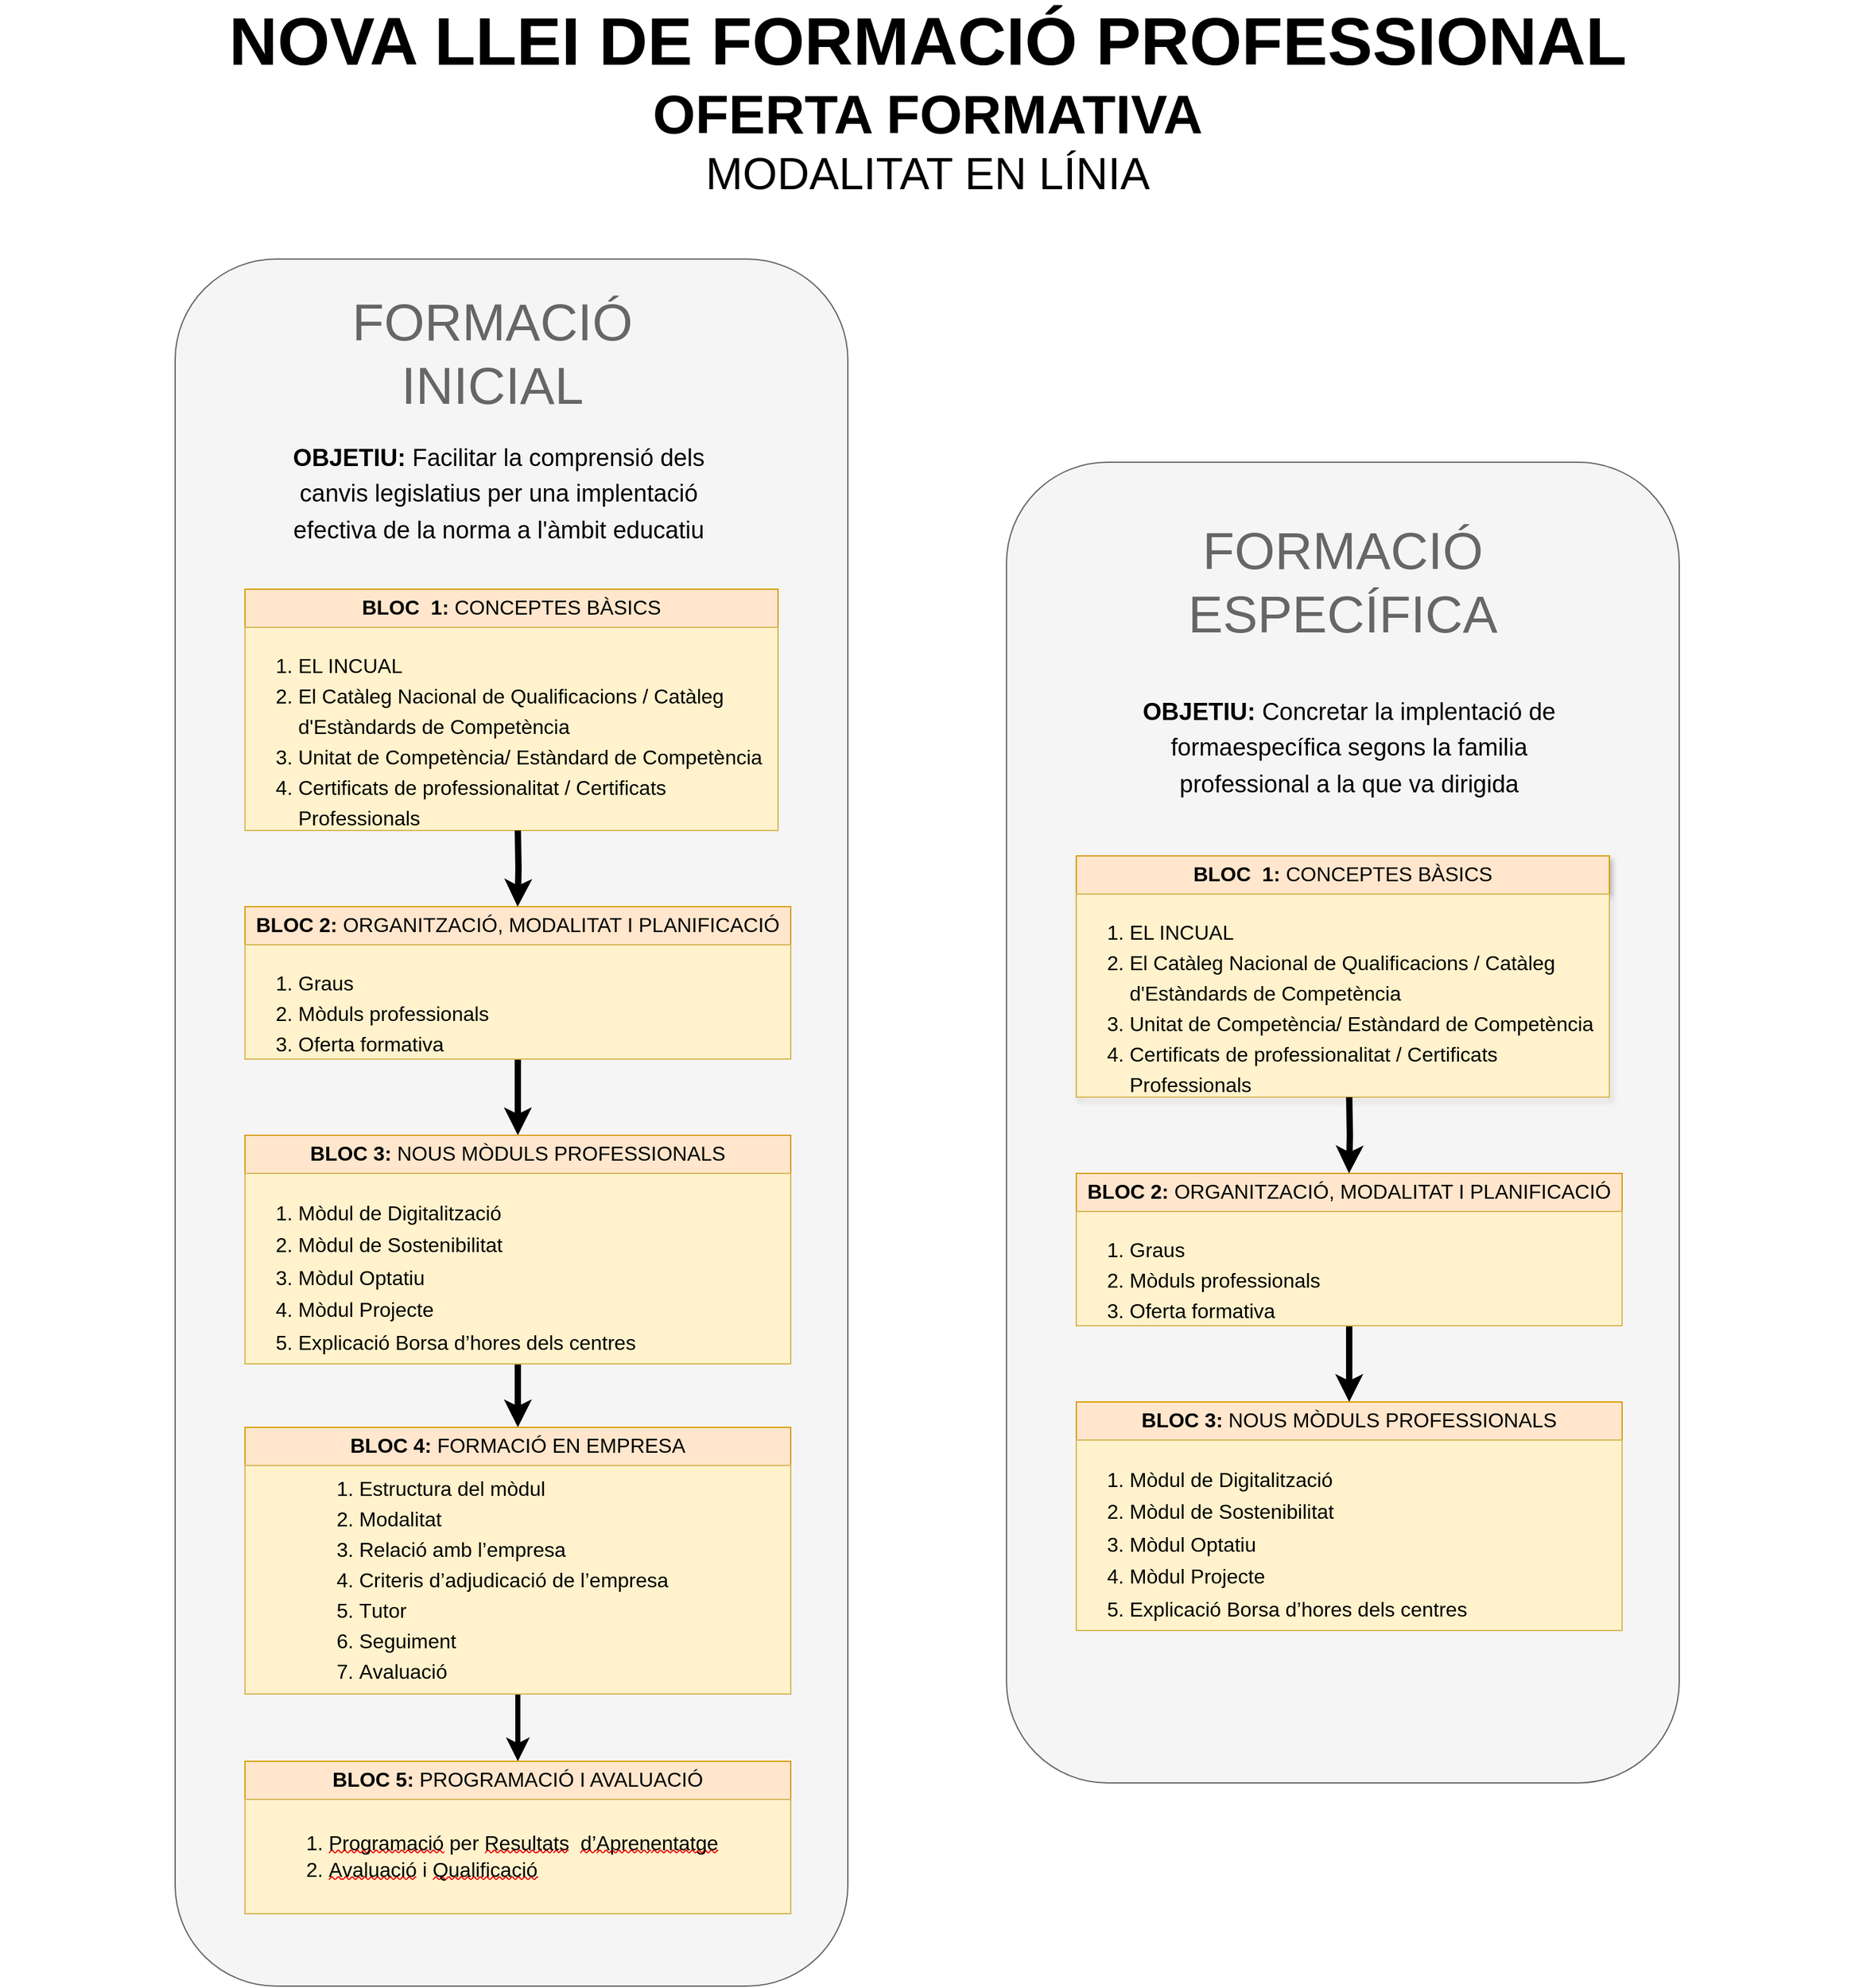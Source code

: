 <mxfile version="24.7.12">
  <diagram name="Página-1" id="eH7PgjuDHwnGzZdECt1M">
    <mxGraphModel dx="2390" dy="1247" grid="1" gridSize="10" guides="1" tooltips="1" connect="1" arrows="1" fold="1" page="1" pageScale="1" pageWidth="827" pageHeight="1169" math="0" shadow="0">
      <root>
        <mxCell id="0" />
        <mxCell id="1" parent="0" />
        <mxCell id="Deo-XTgwxfXZPfIPofkY-64" value="" style="rounded=1;whiteSpace=wrap;html=1;fillColor=#f5f5f5;fontColor=#333333;strokeColor=#666666;" vertex="1" parent="1">
          <mxGeometry x="940" y="420" width="530" height="1040" as="geometry" />
        </mxCell>
        <mxCell id="Deo-XTgwxfXZPfIPofkY-63" value="" style="rounded=1;whiteSpace=wrap;html=1;fillColor=#f5f5f5;fontColor=#333333;strokeColor=#666666;" vertex="1" parent="1">
          <mxGeometry x="285" y="260" width="530" height="1360" as="geometry" />
        </mxCell>
        <mxCell id="Deo-XTgwxfXZPfIPofkY-21" value="&lt;div&gt;&lt;span style=&quot;margin: 0px; padding: 0px; user-select: text; color: rgb(0, 0, 0); font-family: WordVisi_MSFontService, Aptos, Aptos_EmbeddedFont, Aptos_MSFontService, sans-serif; font-size: 16px; font-style: normal; font-variant-ligatures: none; font-variant-caps: normal; font-weight: 700; letter-spacing: normal; text-align: left; text-indent: 0px; text-transform: none; word-spacing: 0px; -webkit-text-stroke-width: 0px; white-space: pre-wrap; text-decoration-thickness: initial; text-decoration-style: initial; text-decoration-color: initial;&quot; class=&quot;NormalTextRun SCXW87249612 BCX8&quot;&gt;BLO&lt;/span&gt;&lt;span style=&quot;margin: 0px; padding: 0px; user-select: text; color: rgb(0, 0, 0); font-family: WordVisi_MSFontService, Aptos, Aptos_EmbeddedFont, Aptos_MSFontService, sans-serif; font-size: 16px; font-style: normal; font-variant-ligatures: none; font-variant-caps: normal; font-weight: 700; letter-spacing: normal; text-align: left; text-indent: 0px; text-transform: none; word-spacing: 0px; -webkit-text-stroke-width: 0px; white-space: pre-wrap; text-decoration-thickness: initial; text-decoration-style: initial; text-decoration-color: initial;&quot; class=&quot;NormalTextRun SCXW87249612 BCX8&quot;&gt;C&amp;nbsp;&lt;/span&gt;&lt;span style=&quot;margin: 0px; padding: 0px; user-select: text; color: rgb(0, 0, 0); font-family: WordVisi_MSFontService, Aptos, Aptos_EmbeddedFont, Aptos_MSFontService, sans-serif; font-size: 16px; font-style: normal; font-variant-ligatures: none; font-variant-caps: normal; font-weight: 700; letter-spacing: normal; text-align: left; text-indent: 0px; text-transform: none; word-spacing: 0px; -webkit-text-stroke-width: 0px; white-space: pre-wrap; text-decoration-thickness: initial; text-decoration-style: initial; text-decoration-color: initial;&quot; class=&quot;NormalTextRun SCXW87249612 BCX8&quot;&gt; &lt;/span&gt;&lt;span style=&quot;margin: 0px; padding: 0px; user-select: text; color: rgb(0, 0, 0); font-family: WordVisi_MSFontService, Aptos, Aptos_EmbeddedFont, Aptos_MSFontService, sans-serif; font-size: 16px; font-style: normal; font-variant-ligatures: none; font-variant-caps: normal; font-weight: 700; letter-spacing: normal; text-align: left; text-indent: 0px; text-transform: none; word-spacing: 0px; -webkit-text-stroke-width: 0px; white-space: pre-wrap; text-decoration-thickness: initial; text-decoration-style: initial; text-decoration-color: initial;&quot; class=&quot;NormalTextRun SCXW87249612 BCX8&quot;&gt;1: &lt;/span&gt;&lt;span style=&quot;margin: 0px; padding: 0px; user-select: text; font-variant-ligatures: none !important; color: rgb(0, 0, 0); font-style: normal; font-variant-caps: normal; font-weight: 400; letter-spacing: normal; text-align: left; text-indent: 0px; text-transform: none; word-spacing: 0px; -webkit-text-stroke-width: 0px; white-space: pre-wrap; text-decoration-thickness: initial; text-decoration-style: initial; text-decoration-color: initial; font-size: 12pt; line-height: 20.925px; font-family: WordVisi_MSFontService, Aptos, Aptos_EmbeddedFont, Aptos_MSFontService, sans-serif;&quot; class=&quot;TextRun SCXW27911936 BCX8&quot; lang=&quot;CA-ES-VALENCIA&quot; data-contrast=&quot;auto&quot;&gt;&lt;span style=&quot;-webkit-user-drag: none; -webkit-tap-highlight-color: transparent; margin: 0px; padding: 0px; user-select: text;&quot; class=&quot;NormalTextRun SCXW27911936 BCX8&quot;&gt;CONCEPT&lt;/span&gt;&lt;span style=&quot;-webkit-user-drag: none; -webkit-tap-highlight-color: transparent; margin: 0px; padding: 0px; user-select: text;&quot; class=&quot;NormalTextRun SCXW27911936 BCX8&quot;&gt;E&lt;/span&gt;&lt;span style=&quot;-webkit-user-drag: none; -webkit-tap-highlight-color: transparent; margin: 0px; padding: 0px; user-select: text;&quot; class=&quot;NormalTextRun SCXW27911936 BCX8&quot;&gt;S B&lt;/span&gt;&lt;span style=&quot;-webkit-user-drag: none; -webkit-tap-highlight-color: transparent; margin: 0px; padding: 0px; user-select: text;&quot; class=&quot;NormalTextRun SCXW27911936 BCX8&quot;&gt;À&lt;/span&gt;&lt;span style=&quot;-webkit-user-drag: none; -webkit-tap-highlight-color: transparent; margin: 0px; padding: 0px; user-select: text;&quot; class=&quot;NormalTextRun SCXW27911936 BCX8&quot;&gt;SICS&lt;/span&gt;&lt;/span&gt;&lt;span style=&quot;margin: 0px; padding: 0px; user-select: text; color: rgb(0, 0, 0); font-style: normal; font-variant-ligatures: normal; font-variant-caps: normal; font-weight: 400; letter-spacing: normal; text-align: left; text-indent: 0px; text-transform: none; word-spacing: 0px; -webkit-text-stroke-width: 0px; white-space: pre-wrap; text-decoration-thickness: initial; text-decoration-style: initial; text-decoration-color: initial; font-size: 12pt; line-height: 20.925px; font-family: Aptos, Aptos_EmbeddedFont, Aptos_MSFontService, sans-serif;&quot; data-ccp-props=&quot;{&amp;quot;201341983&amp;quot;:0,&amp;quot;335559740&amp;quot;:279}&quot; class=&quot;EOP SCXW27911936 BCX8&quot;&gt;&lt;br&gt;&lt;/span&gt;&lt;/div&gt;" style="swimlane;fontStyle=0;childLayout=stackLayout;horizontal=1;startSize=30;horizontalStack=0;resizeParent=1;resizeParentMax=0;resizeLast=0;collapsible=1;marginBottom=0;whiteSpace=wrap;html=1;fillColor=#ffe6cc;strokeColor=#d79b00;rounded=0;" vertex="1" parent="1">
          <mxGeometry x="340" y="520" width="420" height="190" as="geometry" />
        </mxCell>
        <mxCell id="Deo-XTgwxfXZPfIPofkY-22" value="&lt;p style=&quot;line-height: 130%; font-size: 16px;&quot;&gt;&lt;/p&gt;&lt;ol style=&quot;font-size: 16px; line-height: 150%;&quot;&gt;&lt;li style=&quot;font-size: 16px;&quot;&gt;EL INCUAL&lt;/li&gt;&lt;li style=&quot;font-size: 16px;&quot;&gt;El Catàleg Nacional de Qualificacions / Catàleg d&#39;Estàndards de Competència&lt;/li&gt;&lt;li style=&quot;font-size: 16px;&quot;&gt;Unitat de Competència/ Estàndard de Competència &lt;/li&gt;&lt;li style=&quot;font-size: 16px;&quot;&gt;Certificats de professionalitat / Certificats Professionals &lt;/li&gt;&lt;li style=&quot;font-size: 16px;&quot;&gt;Acreditació de competències &lt;/li&gt;&lt;/ol&gt;&lt;p style=&quot;font-size: 16px;&quot;&gt;&lt;/p&gt;" style="text;strokeColor=#d6b656;fillColor=#fff2cc;align=left;verticalAlign=middle;spacingLeft=0;spacingRight=0;overflow=hidden;points=[[0,0.5],[1,0.5]];portConstraint=eastwest;rotatable=0;html=1;fontSize=16;textShadow=0;textDirection=ltr;rounded=0;whiteSpace=wrap;" vertex="1" parent="Deo-XTgwxfXZPfIPofkY-21">
          <mxGeometry y="30" width="420" height="160" as="geometry" />
        </mxCell>
        <mxCell id="Deo-XTgwxfXZPfIPofkY-43" style="edgeStyle=orthogonalEdgeStyle;rounded=0;orthogonalLoop=1;jettySize=auto;html=1;entryX=0.5;entryY=0;entryDx=0;entryDy=0;strokeWidth=5;" edge="1" parent="1" source="Deo-XTgwxfXZPfIPofkY-28" target="Deo-XTgwxfXZPfIPofkY-32">
          <mxGeometry relative="1" as="geometry" />
        </mxCell>
        <mxCell id="Deo-XTgwxfXZPfIPofkY-28" value="&lt;div align=&quot;center&quot;&gt;&lt;span style=&quot;margin: 0px; padding: 0px; user-select: text; font-variant-ligatures: none !important; color: rgb(0, 0, 0); font-style: normal; font-variant-caps: normal; font-weight: 400; letter-spacing: normal; text-indent: 0px; text-transform: none; word-spacing: 0px; -webkit-text-stroke-width: 0px; white-space: pre-wrap; text-decoration-thickness: initial; text-decoration-style: initial; text-decoration-color: initial; font-size: 12pt; line-height: 20.925px; font-family: WordVisi_MSFontService, Aptos, Aptos_EmbeddedFont, Aptos_MSFontService, sans-serif;&quot; class=&quot;TextRun SCXW128102780 BCX8&quot; lang=&quot;CA-ES-VALENCIA&quot; data-contrast=&quot;auto&quot;&gt;&lt;span style=&quot;-webkit-user-drag: none; -webkit-tap-highlight-color: transparent; margin: 0px; padding: 0px; user-select: text;&quot; class=&quot;NormalTextRun SCXW128102780 BCX8&quot;&gt;&lt;b&gt;BLOC 2: &lt;/b&gt;ORGANI&lt;/span&gt;&lt;span style=&quot;-webkit-user-drag: none; -webkit-tap-highlight-color: transparent; margin: 0px; padding: 0px; user-select: text;&quot; class=&quot;NormalTextRun SCXW128102780 BCX8&quot;&gt;T&lt;/span&gt;&lt;span style=&quot;-webkit-user-drag: none; -webkit-tap-highlight-color: transparent; margin: 0px; padding: 0px; user-select: text;&quot; class=&quot;NormalTextRun SCXW128102780 BCX8&quot;&gt;ZACIÓ, &lt;/span&gt;&lt;span style=&quot;-webkit-user-drag: none; -webkit-tap-highlight-color: transparent; margin: 0px; padding: 0px; user-select: text;&quot; class=&quot;NormalTextRun SCXW128102780 BCX8&quot;&gt;MODALITAT I&lt;/span&gt;&lt;span style=&quot;-webkit-user-drag: none; -webkit-tap-highlight-color: transparent; margin: 0px; padding: 0px; user-select: text;&quot; class=&quot;NormalTextRun SCXW128102780 BCX8&quot;&gt; PLANIFICACIÓ&lt;/span&gt;&lt;/span&gt;&lt;/div&gt;" style="swimlane;fontStyle=0;childLayout=stackLayout;horizontal=1;startSize=30;horizontalStack=0;resizeParent=1;resizeParentMax=0;resizeLast=0;collapsible=1;marginBottom=0;whiteSpace=wrap;html=1;fillColor=#ffe6cc;strokeColor=#d79b00;rounded=0;" vertex="1" parent="1">
          <mxGeometry x="340" y="770" width="430" height="120" as="geometry" />
        </mxCell>
        <mxCell id="Deo-XTgwxfXZPfIPofkY-29" value="&lt;ol style=&quot;line-height: 150%; font-size: 16px;&quot;&gt;&lt;li style=&quot;font-size: 16px;&quot;&gt;&lt;font style=&quot;font-size: 16px;&quot;&gt;Graus &amp;nbsp;&amp;nbsp;&amp;nbsp;&amp;nbsp;&amp;nbsp;&amp;nbsp;&amp;nbsp;&amp;nbsp;&amp;nbsp;&amp;nbsp; &lt;/font&gt;&lt;/li&gt;&lt;li style=&quot;font-size: 16px;&quot;&gt;&lt;font style=&quot;font-size: 16px;&quot;&gt;Mòduls professionals&lt;/font&gt;&lt;/li&gt;&lt;li style=&quot;font-size: 16px;&quot;&gt;&lt;font style=&quot;font-size: 16px;&quot;&gt;Oferta formativa &lt;/font&gt;&lt;/li&gt;&lt;/ol&gt;" style="text;strokeColor=#d6b656;fillColor=#fff2cc;align=left;verticalAlign=middle;spacingLeft=0;spacingRight=0;overflow=hidden;points=[[0,0.5],[1,0.5]];portConstraint=eastwest;rotatable=0;html=1;fontSize=16;textShadow=0;textDirection=ltr;rounded=0;whiteSpace=wrap;" vertex="1" parent="Deo-XTgwxfXZPfIPofkY-28">
          <mxGeometry y="30" width="430" height="90" as="geometry" />
        </mxCell>
        <mxCell id="Deo-XTgwxfXZPfIPofkY-44" style="edgeStyle=orthogonalEdgeStyle;rounded=0;orthogonalLoop=1;jettySize=auto;html=1;entryX=0.5;entryY=0;entryDx=0;entryDy=0;strokeWidth=5;" edge="1" parent="1" source="Deo-XTgwxfXZPfIPofkY-32" target="Deo-XTgwxfXZPfIPofkY-34">
          <mxGeometry relative="1" as="geometry" />
        </mxCell>
        <mxCell id="Deo-XTgwxfXZPfIPofkY-32" value="&lt;div&gt;&lt;b&gt;&lt;span style=&quot;margin: 0px; padding: 0px; user-select: text; font-variant-ligatures: none !important; color: rgb(0, 0, 0); font-style: normal; font-variant-caps: normal; letter-spacing: normal; text-align: left; text-indent: 0px; text-transform: none; word-spacing: 0px; -webkit-text-stroke-width: 0px; white-space: pre-wrap; text-decoration-thickness: initial; text-decoration-style: initial; text-decoration-color: initial; font-size: 12pt; line-height: 20.925px; font-family: WordVisi_MSFontService, Aptos, Aptos_EmbeddedFont, Aptos_MSFontService, sans-serif;&quot; class=&quot;TextRun SCXW17088680 BCX8&quot; lang=&quot;CA-ES-VALENCIA&quot; data-contrast=&quot;auto&quot;&gt;&lt;span style=&quot;-webkit-user-drag: none; -webkit-tap-highlight-color: transparent; margin: 0px; padding: 0px; user-select: text;&quot; class=&quot;NormalTextRun SCXW17088680 BCX8&quot;&gt;BLOC 3: &lt;/span&gt;&lt;/span&gt;&lt;/b&gt;&lt;span style=&quot;margin: 0px; padding: 0px; user-select: text; font-variant-ligatures: none !important; color: rgb(0, 0, 0); font-style: normal; font-variant-caps: normal; letter-spacing: normal; text-align: left; text-indent: 0px; text-transform: none; word-spacing: 0px; -webkit-text-stroke-width: 0px; white-space: pre-wrap; text-decoration-thickness: initial; text-decoration-style: initial; text-decoration-color: initial; font-size: 12pt; line-height: 20.925px; font-family: WordVisi_MSFontService, Aptos, Aptos_EmbeddedFont, Aptos_MSFontService, sans-serif;&quot; class=&quot;TextRun SCXW17088680 BCX8&quot; lang=&quot;CA-ES-VALENCIA&quot; data-contrast=&quot;auto&quot;&gt;&lt;span style=&quot;-webkit-user-drag: none; -webkit-tap-highlight-color: transparent; margin: 0px; padding: 0px; user-select: text;&quot; class=&quot;NormalTextRun SCXW17088680 BCX8&quot;&gt;N&lt;/span&gt;&lt;span style=&quot;-webkit-user-drag: none; -webkit-tap-highlight-color: transparent; margin: 0px; padding: 0px; user-select: text;&quot; class=&quot;NormalTextRun SCXW17088680 BCX8&quot;&gt;OU&lt;/span&gt;&lt;span style=&quot;-webkit-user-drag: none; -webkit-tap-highlight-color: transparent; margin: 0px; padding: 0px; user-select: text;&quot; class=&quot;NormalTextRun SCXW17088680 BCX8&quot;&gt;S M&lt;/span&gt;&lt;span style=&quot;-webkit-user-drag: none; -webkit-tap-highlight-color: transparent; margin: 0px; padding: 0px; user-select: text;&quot; class=&quot;NormalTextRun SCXW17088680 BCX8&quot;&gt;Ò&lt;/span&gt;&lt;span style=&quot;-webkit-user-drag: none; -webkit-tap-highlight-color: transparent; margin: 0px; padding: 0px; user-select: text;&quot; class=&quot;NormalTextRun SCXW17088680 BCX8&quot;&gt;DULS PROFE&lt;/span&gt;&lt;span style=&quot;-webkit-user-drag: none; -webkit-tap-highlight-color: transparent; margin: 0px; padding: 0px; user-select: text;&quot; class=&quot;NormalTextRun SCXW17088680 BCX8&quot;&gt;S&lt;/span&gt;&lt;span style=&quot;-webkit-user-drag: none; -webkit-tap-highlight-color: transparent; margin: 0px; padding: 0px; user-select: text;&quot; class=&quot;NormalTextRun SCXW17088680 BCX8&quot;&gt;SIONALS&lt;/span&gt;&lt;/span&gt;&lt;/div&gt;" style="swimlane;fontStyle=0;childLayout=stackLayout;horizontal=1;startSize=30;horizontalStack=0;resizeParent=1;resizeParentMax=0;resizeLast=0;collapsible=1;marginBottom=0;whiteSpace=wrap;html=1;fillColor=#ffe6cc;strokeColor=#d79b00;rounded=0;" vertex="1" parent="1">
          <mxGeometry x="340" y="950" width="430" height="180" as="geometry" />
        </mxCell>
        <mxCell id="Deo-XTgwxfXZPfIPofkY-33" value="&lt;p style=&quot;line-height: 150%; font-size: 16px;&quot;&gt;&lt;/p&gt;&lt;div style=&quot;font-size: 16px;&quot;&gt;&lt;div style=&quot;margin: 0px; padding: 0px; user-select: text; position: relative; color: rgb(0, 0, 0); font-family: Aptos, Aptos_MSFontService, sans-serif; font-style: normal; font-variant-ligatures: normal; font-variant-caps: normal; font-weight: 400; letter-spacing: normal; text-indent: 0px; text-transform: none; word-spacing: 0px; -webkit-text-stroke-width: 0px; white-space: normal; text-decoration-thickness: initial; text-decoration-style: initial; text-decoration-color: initial; font-size: 16px;&quot; class=&quot;ListContainerWrapper SCXW63860411 BCX8&quot;&gt;&lt;ol style=&quot;line-height: 160%; font-size: 16px;&quot;&gt;&lt;li style=&quot;margin: 0px; padding: 0px; user-select: text; overflow-wrap: break-word; white-space: pre-wrap; font-weight: normal; font-style: normal; vertical-align: baseline; font-kerning: none; color: windowtext; text-indent: 0px; font-size: 16px;&quot; class=&quot;Paragraph SCXW132095863 BCX8&quot;&gt;&lt;span style=&quot;margin: 0px; padding: 0px; user-select: text; font-variant-ligatures: none !important; line-height: 20.925px; font-family: WordVisi_MSFontService, Aptos, Aptos_EmbeddedFont, Aptos_MSFontService, sans-serif; font-size: 16px;&quot; class=&quot;TextRun SCXW132095863 BCX8&quot; lang=&quot;ES-ES&quot; data-contrast=&quot;auto&quot;&gt;&lt;span style=&quot;margin: 0px; padding: 0px; user-select: text; font-size: 16px;&quot; class=&quot;NormalTextRun SCXW132095863 BCX8&quot;&gt;Mòdul de &lt;/span&gt;&lt;span style=&quot;margin: 0px; padding: 0px; user-select: text; font-size: 16px;&quot; class=&quot;NormalTextRun SCXW132095863 BCX8&quot;&gt;Digitalització&lt;/span&gt;&lt;span style=&quot;margin: 0px; padding: 0px; user-select: text; font-size: 16px;&quot; class=&quot;NormalTextRun SCXW132095863 BCX8&quot;&gt;&amp;nbsp;&lt;/span&gt;&lt;/span&gt;&lt;span style=&quot;margin: 0px; padding: 0px; user-select: text; line-height: 20.925px; font-family: WordVisiPilcrow_MSFontService, Aptos, Aptos_EmbeddedFont, Aptos_MSFontService, sans-serif; font-size: 16px;&quot; data-ccp-props=&quot;{&amp;quot;201341983&amp;quot;:0,&amp;quot;335559740&amp;quot;:279}&quot; class=&quot;EOP SCXW132095863 BCX8&quot;&gt;&amp;nbsp;&lt;/span&gt;&lt;/li&gt;&lt;li style=&quot;margin: 0px; padding: 0px; user-select: text; overflow-wrap: break-word; white-space: pre-wrap; font-weight: normal; font-style: normal; vertical-align: baseline; font-kerning: none; color: windowtext; text-indent: 0px; font-size: 16px;&quot; class=&quot;Paragraph SCXW132095863 BCX8&quot;&gt;&lt;span style=&quot;margin: 0px; padding: 0px; user-select: text; font-variant-ligatures: none !important; line-height: 20.925px; font-family: WordVisi_MSFontService, Aptos, Aptos_EmbeddedFont, Aptos_MSFontService, sans-serif; font-size: 16px;&quot; class=&quot;TextRun SCXW132095863 BCX8&quot; lang=&quot;ES-ES&quot; data-contrast=&quot;auto&quot;&gt;&lt;span style=&quot;margin: 0px; padding: 0px; user-select: text; font-size: 16px;&quot; class=&quot;NormalTextRun SCXW132095863 BCX8&quot;&gt;Mòdul de &lt;/span&gt;&lt;span style=&quot;margin: 0px; padding: 0px; user-select: text; font-size: 16px;&quot; class=&quot;NormalTextRun SCXW132095863 BCX8&quot;&gt;Sostenibilitat&lt;/span&gt;&lt;span style=&quot;margin: 0px; padding: 0px; user-select: text; font-size: 16px;&quot; class=&quot;NormalTextRun SCXW132095863 BCX8&quot;&gt;&amp;nbsp;&lt;/span&gt;&lt;/span&gt;&lt;span style=&quot;margin: 0px; padding: 0px; user-select: text; line-height: 20.925px; font-family: WordVisiPilcrow_MSFontService, Aptos, Aptos_EmbeddedFont, Aptos_MSFontService, sans-serif; font-size: 16px;&quot; data-ccp-props=&quot;{&amp;quot;201341983&amp;quot;:0,&amp;quot;335559740&amp;quot;:279}&quot; class=&quot;EOP SCXW132095863 BCX8&quot;&gt;&amp;nbsp;&lt;/span&gt;&lt;/li&gt;&lt;li style=&quot;margin: 0px; padding: 0px; user-select: text; overflow-wrap: break-word; white-space: pre-wrap; font-weight: normal; font-style: normal; vertical-align: baseline; font-kerning: none; color: windowtext; text-indent: 0px; font-size: 16px;&quot; class=&quot;Paragraph SCXW132095863 BCX8&quot;&gt;&lt;span style=&quot;margin: 0px; padding: 0px; user-select: text; font-variant-ligatures: none !important; line-height: 20.925px; font-family: WordVisi_MSFontService, Aptos, Aptos_EmbeddedFont, Aptos_MSFontService, sans-serif; font-size: 16px;&quot; class=&quot;TextRun SCXW132095863 BCX8&quot; lang=&quot;ES-ES&quot; data-contrast=&quot;auto&quot;&gt;&lt;span style=&quot;margin: 0px; padding: 0px; user-select: text; font-size: 16px;&quot; class=&quot;NormalTextRun SCXW132095863 BCX8&quot;&gt;Mòdul &lt;/span&gt;&lt;span style=&quot;margin: 0px; padding: 0px; user-select: text; font-size: 16px;&quot; class=&quot;NormalTextRun SCXW132095863 BCX8&quot;&gt;Optatiu&lt;/span&gt;&lt;span style=&quot;margin: 0px; padding: 0px; user-select: text; font-size: 16px;&quot; class=&quot;NormalTextRun SCXW132095863 BCX8&quot;&gt;&amp;nbsp;&lt;/span&gt;&lt;/span&gt;&lt;span style=&quot;margin: 0px; padding: 0px; user-select: text; line-height: 20.925px; font-family: WordVisiPilcrow_MSFontService, Aptos, Aptos_EmbeddedFont, Aptos_MSFontService, sans-serif; font-size: 16px;&quot; data-ccp-props=&quot;{&amp;quot;201341983&amp;quot;:0,&amp;quot;335559740&amp;quot;:279}&quot; class=&quot;EOP SCXW132095863 BCX8&quot;&gt;&amp;nbsp;&lt;/span&gt;&lt;/li&gt;&lt;li style=&quot;margin: 0px; padding: 0px; user-select: text; overflow-wrap: break-word; white-space: pre-wrap; font-weight: normal; font-style: normal; vertical-align: baseline; font-kerning: none; color: windowtext; text-indent: 0px; font-size: 16px;&quot; class=&quot;Paragraph SCXW132095863 BCX8&quot;&gt;&lt;span style=&quot;margin: 0px; padding: 0px; user-select: text; font-variant-ligatures: none !important; line-height: 20.925px; font-family: WordVisi_MSFontService, Aptos, Aptos_EmbeddedFont, Aptos_MSFontService, sans-serif; font-size: 16px;&quot; class=&quot;TextRun SCXW132095863 BCX8&quot; lang=&quot;CA-ES-VALENCIA&quot; data-contrast=&quot;auto&quot;&gt;&lt;span style=&quot;margin: 0px; padding: 0px; user-select: text; font-size: 16px;&quot; class=&quot;NormalTextRun SCXW132095863 BCX8&quot;&gt;Mòdul Projecte&lt;/span&gt;&lt;/span&gt;&lt;span style=&quot;margin: 0px; padding: 0px; user-select: text; line-height: 20.925px; font-family: WordVisiPilcrow_MSFontService, Aptos, Aptos_EmbeddedFont, Aptos_MSFontService, sans-serif; font-size: 16px;&quot; data-ccp-props=&quot;{&amp;quot;201341983&amp;quot;:0,&amp;quot;335559740&amp;quot;:279}&quot; class=&quot;EOP SCXW132095863 BCX8&quot;&gt;&amp;nbsp;&lt;/span&gt;&lt;/li&gt;&lt;li style=&quot;margin: 0px; padding: 0px; user-select: text; overflow-wrap: break-word; white-space: pre-wrap; font-weight: normal; font-style: normal; vertical-align: baseline; font-kerning: none; color: windowtext; text-indent: 0px; font-size: 16px;&quot; class=&quot;Paragraph SCXW132095863 BCX8&quot;&gt;&lt;span style=&quot;margin: 0px; padding: 0px; user-select: text; font-variant-ligatures: none !important; line-height: 20.925px; font-family: WordVisi_MSFontService, Aptos, Aptos_EmbeddedFont, Aptos_MSFontService, sans-serif; font-size: 16px;&quot; class=&quot;TextRun SCXW132095863 BCX8&quot; lang=&quot;ES-ES&quot; data-contrast=&quot;auto&quot;&gt;&lt;span style=&quot;margin: 0px; padding: 0px; user-select: text; font-size: 16px;&quot; class=&quot;NormalTextRun SCXW132095863 BCX8&quot;&gt;Explicació&lt;/span&gt;&lt;span style=&quot;margin: 0px; padding: 0px; user-select: text; font-size: 16px;&quot; class=&quot;NormalTextRun SCXW132095863 BCX8&quot;&gt; &lt;/span&gt;&lt;span style=&quot;margin: 0px; padding: 0px; user-select: text; font-size: 16px;&quot; class=&quot;NormalTextRun SCXW132095863 BCX8&quot;&gt;Borsa&lt;/span&gt;&lt;span style=&quot;margin: 0px; padding: 0px; user-select: text; font-size: 16px;&quot; class=&quot;NormalTextRun SCXW132095863 BCX8&quot;&gt; &lt;/span&gt;&lt;span style=&quot;margin: 0px; padding: 0px; user-select: text; font-size: 16px;&quot; class=&quot;NormalTextRun SCXW132095863 BCX8&quot;&gt;d’hores&lt;/span&gt;&lt;span style=&quot;margin: 0px; padding: 0px; user-select: text; font-size: 16px;&quot; class=&quot;NormalTextRun SCXW132095863 BCX8&quot;&gt; &lt;/span&gt;&lt;span style=&quot;margin: 0px; padding: 0px; user-select: text; font-size: 16px;&quot; class=&quot;NormalTextRun SCXW132095863 BCX8&quot;&gt;dels&lt;/span&gt;&lt;span style=&quot;margin: 0px; padding: 0px; user-select: text; font-size: 16px;&quot; class=&quot;NormalTextRun SCXW132095863 BCX8&quot;&gt; centres&lt;/span&gt;&lt;/span&gt;&lt;/li&gt;&lt;/ol&gt;&lt;/div&gt;&lt;/div&gt;&lt;p style=&quot;font-size: 16px;&quot;&gt;&lt;/p&gt;" style="text;strokeColor=#d6b656;fillColor=#fff2cc;align=left;verticalAlign=middle;spacingLeft=0;spacingRight=0;overflow=hidden;points=[[0,0.5],[1,0.5]];portConstraint=eastwest;rotatable=0;html=1;fontSize=16;textShadow=0;textDirection=ltr;rounded=0;whiteSpace=wrap;" vertex="1" parent="Deo-XTgwxfXZPfIPofkY-32">
          <mxGeometry y="30" width="430" height="150" as="geometry" />
        </mxCell>
        <mxCell id="Deo-XTgwxfXZPfIPofkY-46" style="edgeStyle=orthogonalEdgeStyle;rounded=0;orthogonalLoop=1;jettySize=auto;html=1;entryX=0.5;entryY=0;entryDx=0;entryDy=0;strokeWidth=4;" edge="1" parent="1" source="Deo-XTgwxfXZPfIPofkY-34" target="Deo-XTgwxfXZPfIPofkY-36">
          <mxGeometry relative="1" as="geometry" />
        </mxCell>
        <mxCell id="Deo-XTgwxfXZPfIPofkY-34" value="&lt;div&gt;&lt;div&gt;&lt;b&gt;&lt;span style=&quot;margin: 0px; padding: 0px; user-select: text; font-variant-ligatures: none !important; color: rgb(0, 0, 0); font-style: normal; font-variant-caps: normal; letter-spacing: normal; text-align: left; text-indent: 0px; text-transform: none; word-spacing: 0px; -webkit-text-stroke-width: 0px; white-space: pre-wrap; text-decoration-thickness: initial; text-decoration-style: initial; text-decoration-color: initial; font-size: 12pt; line-height: 20.925px; font-family: WordVisi_MSFontService, Aptos, Aptos_EmbeddedFont, Aptos_MSFontService, sans-serif;&quot; class=&quot;TextRun SCXW74523999 BCX8&quot; lang=&quot;CA-ES-VALENCIA&quot; data-contrast=&quot;auto&quot;&gt;&lt;span style=&quot;-webkit-user-drag: none; -webkit-tap-highlight-color: transparent; margin: 0px; padding: 0px; user-select: text;&quot; class=&quot;NormalTextRun SCXW74523999 BCX8&quot;&gt;BLOC 4: &lt;/span&gt;&lt;/span&gt;&lt;/b&gt;&lt;span style=&quot;margin: 0px; padding: 0px; user-select: text; font-variant-ligatures: none !important; color: rgb(0, 0, 0); font-style: normal; font-variant-caps: normal; letter-spacing: normal; text-align: left; text-indent: 0px; text-transform: none; word-spacing: 0px; -webkit-text-stroke-width: 0px; white-space: pre-wrap; text-decoration-thickness: initial; text-decoration-style: initial; text-decoration-color: initial; font-size: 12pt; line-height: 20.925px; font-family: WordVisi_MSFontService, Aptos, Aptos_EmbeddedFont, Aptos_MSFontService, sans-serif;&quot; class=&quot;TextRun SCXW74523999 BCX8&quot; lang=&quot;CA-ES-VALENCIA&quot; data-contrast=&quot;auto&quot;&gt;&lt;span style=&quot;-webkit-user-drag: none; -webkit-tap-highlight-color: transparent; margin: 0px; padding: 0px; user-select: text;&quot; class=&quot;NormalTextRun SCXW74523999 BCX8&quot;&gt;FORMACIÓ EN EMPRESA&lt;/span&gt;&lt;/span&gt;&lt;b&gt;&lt;span style=&quot;margin: 0px; padding: 0px; user-select: text; color: rgb(0, 0, 0); font-style: normal; font-variant-ligatures: normal; font-variant-caps: normal; letter-spacing: normal; text-align: left; text-indent: 0px; text-transform: none; word-spacing: 0px; -webkit-text-stroke-width: 0px; white-space: pre-wrap; text-decoration-thickness: initial; text-decoration-style: initial; text-decoration-color: initial; font-size: 12pt; line-height: 20.925px; font-family: Aptos, Aptos_EmbeddedFont, Aptos_MSFontService, sans-serif;&quot; data-ccp-props=&quot;{&amp;quot;201341983&amp;quot;:0,&amp;quot;335559740&amp;quot;:279}&quot; class=&quot;EOP SCXW74523999 BCX8&quot;&gt;&lt;br&gt;&lt;/span&gt;&lt;/b&gt;&lt;/div&gt;&lt;/div&gt;" style="swimlane;fontStyle=0;childLayout=stackLayout;horizontal=1;startSize=30;horizontalStack=0;resizeParent=1;resizeParentMax=0;resizeLast=0;collapsible=1;marginBottom=0;whiteSpace=wrap;html=1;fillColor=#ffe6cc;strokeColor=#d79b00;rounded=0;" vertex="1" parent="1">
          <mxGeometry x="340" y="1180" width="430" height="210" as="geometry" />
        </mxCell>
        <mxCell id="Deo-XTgwxfXZPfIPofkY-35" value="&lt;div style=&quot;font-size: 16px;&quot;&gt;&lt;div style=&quot;margin: 0px; padding: 0px; user-select: text; position: relative; color: rgb(0, 0, 0); font-family: Aptos, Aptos_MSFontService, sans-serif; font-style: normal; font-variant-ligatures: normal; font-variant-caps: normal; font-weight: 400; letter-spacing: normal; text-indent: 0px; text-transform: none; word-spacing: 0px; -webkit-text-stroke-width: 0px; white-space: normal; text-decoration-thickness: initial; text-decoration-style: initial; text-decoration-color: initial; font-size: 16px;&quot; class=&quot;ListContainerWrapper SCXW63860411 BCX8&quot;&gt;&lt;ol style=&quot;margin: 0px; padding: 0px; user-select: text; cursor: text; list-style-type: decimal; overflow: visible; font-size: 16px;&quot; start=&quot;1&quot; role=&quot;list&quot; class=&quot;NumberListStyle1 SCXW63860411 BCX8&quot;&gt;&lt;li style=&quot;margin: 0px 0px 0px 24px; padding: 0px; user-select: text; clear: both; cursor: text; overflow: visible; position: relative; direction: ltr; display: block; font-family: Aptos, Aptos_MSFontService, sans-serif; vertical-align: baseline; font-size: 16px;&quot; class=&quot;OutlineElement Ltr SCXW63860411 BCX8&quot; role=&quot;listitem&quot; data-aria-level=&quot;1&quot; data-aria-posinset=&quot;1&quot; aria-setsize=&quot;-1&quot; data-list-defn-props=&quot;{&amp;quot;335552541&amp;quot;:0,&amp;quot;335559685&amp;quot;:720,&amp;quot;335559991&amp;quot;:360,&amp;quot;469769242&amp;quot;:[65533,0],&amp;quot;469777803&amp;quot;:&amp;quot;left&amp;quot;,&amp;quot;469777804&amp;quot;:&amp;quot;%1.&amp;quot;,&amp;quot;469777815&amp;quot;:&amp;quot;hybridMultilevel&amp;quot;}&quot; data-listid=&quot;7&quot; data-font=&quot;&quot; data-leveltext=&quot;%1.&quot;&gt;&lt;div style=&quot;font-size: 16px;&quot;&gt;&lt;ol style=&quot;margin: 0px; padding: 0px; user-select: text; cursor: text; list-style-type: decimal; overflow: visible; font-size: 16px;&quot; start=&quot;1&quot; role=&quot;list&quot; class=&quot;NumberListStyle1 SCXW167320742 BCX8&quot;&gt;&lt;li style=&quot;margin: 0px 0px 0px 24px; padding: 0px; user-select: text; clear: both; cursor: text; overflow: visible; position: relative; direction: ltr; display: block; font-family: Aptos, Aptos_MSFontService, sans-serif; vertical-align: baseline; font-size: 16px;&quot; class=&quot;OutlineElement Ltr SCXW167320742 BCX8&quot; role=&quot;listitem&quot; data-aria-level=&quot;1&quot; data-aria-posinset=&quot;1&quot; aria-setsize=&quot;-1&quot; data-list-defn-props=&quot;{&amp;quot;335552541&amp;quot;:0,&amp;quot;335559685&amp;quot;:720,&amp;quot;335559991&amp;quot;:360,&amp;quot;469769242&amp;quot;:[65533,0],&amp;quot;469777803&amp;quot;:&amp;quot;left&amp;quot;,&amp;quot;469777804&amp;quot;:&amp;quot;%1.&amp;quot;,&amp;quot;469777815&amp;quot;:&amp;quot;hybridMultilevel&amp;quot;}&quot; data-listid=&quot;2&quot; data-font=&quot;&quot; data-leveltext=&quot;%1.&quot;&gt;&lt;ol style=&quot;line-height: 150%; font-size: 16px;&quot;&gt;&lt;li style=&quot;margin: 0px; padding: 0px; user-select: text; overflow-wrap: break-word; white-space: pre-wrap; font-weight: normal; font-style: normal; vertical-align: baseline; font-kerning: none; color: windowtext; text-indent: 0px; font-size: 16px;&quot; class=&quot;Paragraph SCXW167320742 BCX8&quot;&gt;&lt;font style=&quot;font-size: 16px;&quot;&gt;&lt;span style=&quot;margin: 0px; padding: 0px; user-select: text; font-variant-ligatures: none !important; line-height: 20.925px; font-family: Aptos, Aptos_EmbeddedFont, Aptos_MSFontService, sans-serif; font-size: 16px;&quot; class=&quot;TextRun SCXW167320742 BCX8&quot; lang=&quot;CA-ES-VALENCIA&quot; data-contrast=&quot;auto&quot;&gt;&lt;span style=&quot;margin: 0px; padding: 0px; user-select: text; font-size: 16px;&quot; class=&quot;NormalTextRun SCXW167320742 BCX8&quot;&gt;Estructura del mòdul&amp;nbsp;&lt;/span&gt;&lt;/span&gt;&lt;span style=&quot;margin: 0px; padding: 0px; user-select: text; line-height: 20.925px; font-family: Aptos, Aptos_EmbeddedFont, Aptos_MSFontService, sans-serif; font-size: 16px;&quot; data-ccp-props=&quot;{&amp;quot;201341983&amp;quot;:0,&amp;quot;335559740&amp;quot;:279}&quot; class=&quot;EOP SCXW167320742 BCX8&quot;&gt;&amp;nbsp;&lt;/span&gt;&lt;/font&gt;&lt;/li&gt;&lt;li style=&quot;margin: 0px; padding: 0px; user-select: text; overflow-wrap: break-word; white-space: pre-wrap; font-weight: normal; font-style: normal; vertical-align: baseline; font-kerning: none; color: windowtext; text-indent: 0px; font-size: 16px;&quot; class=&quot;Paragraph SCXW167320742 BCX8&quot;&gt;&lt;font style=&quot;font-size: 16px;&quot;&gt;&lt;span style=&quot;margin: 0px; padding: 0px; user-select: text; font-variant-ligatures: none !important; line-height: 20.925px; font-family: Aptos, Aptos_EmbeddedFont, Aptos_MSFontService, sans-serif; font-size: 16px;&quot; class=&quot;TextRun SCXW167320742 BCX8&quot; lang=&quot;CA-ES-VALENCIA&quot; data-contrast=&quot;auto&quot;&gt;&lt;span style=&quot;margin: 0px; padding: 0px; user-select: text; font-size: 16px;&quot; class=&quot;NormalTextRun SCXW167320742 BCX8&quot;&gt;Modalitat&lt;/span&gt;&lt;/span&gt;&lt;span style=&quot;margin: 0px; padding: 0px; user-select: text; line-height: 20.925px; font-family: Aptos, Aptos_EmbeddedFont, Aptos_MSFontService, sans-serif; font-size: 16px;&quot; data-ccp-props=&quot;{&amp;quot;201341983&amp;quot;:0,&amp;quot;335559740&amp;quot;:279}&quot; class=&quot;EOP SCXW167320742 BCX8&quot;&gt;&amp;nbsp;&lt;/span&gt;&lt;/font&gt;&lt;/li&gt;&lt;li style=&quot;margin: 0px; padding: 0px; user-select: text; overflow-wrap: break-word; white-space: pre-wrap; font-weight: normal; font-style: normal; vertical-align: baseline; font-kerning: none; color: windowtext; text-indent: 0px; font-size: 16px;&quot; class=&quot;Paragraph SCXW167320742 BCX8&quot;&gt;&lt;font style=&quot;font-size: 16px;&quot;&gt;&lt;span style=&quot;margin: 0px; padding: 0px; user-select: text; font-variant-ligatures: none !important; line-height: 20.925px; font-family: Aptos, Aptos_EmbeddedFont, Aptos_MSFontService, sans-serif; font-size: 16px;&quot; class=&quot;TextRun SCXW167320742 BCX8&quot; lang=&quot;CA-ES-VALENCIA&quot; data-contrast=&quot;auto&quot;&gt;&lt;span style=&quot;margin: 0px; padding: 0px; user-select: text; font-size: 16px;&quot; class=&quot;NormalTextRun SCXW167320742 BCX8&quot;&gt;Relació amb l’empresa&lt;/span&gt;&lt;/span&gt;&lt;span style=&quot;margin: 0px; padding: 0px; user-select: text; line-height: 20.925px; font-family: Aptos, Aptos_EmbeddedFont, Aptos_MSFontService, sans-serif; font-size: 16px;&quot; data-ccp-props=&quot;{&amp;quot;201341983&amp;quot;:0,&amp;quot;335559740&amp;quot;:279}&quot; class=&quot;EOP SCXW167320742 BCX8&quot;&gt;&amp;nbsp;&lt;/span&gt;&lt;/font&gt;&lt;/li&gt;&lt;li style=&quot;margin: 0px; padding: 0px; user-select: text; overflow-wrap: break-word; white-space: pre-wrap; font-weight: normal; font-style: normal; vertical-align: baseline; font-kerning: none; color: windowtext; text-indent: 0px; font-size: 16px;&quot; class=&quot;Paragraph SCXW167320742 BCX8&quot;&gt;&lt;font style=&quot;font-size: 16px;&quot;&gt;&lt;span style=&quot;margin: 0px; padding: 0px; user-select: text; font-variant-ligatures: none !important; line-height: 20.925px; font-family: Aptos, Aptos_EmbeddedFont, Aptos_MSFontService, sans-serif; font-size: 16px;&quot; class=&quot;TextRun SCXW167320742 BCX8&quot; lang=&quot;CA-ES-VALENCIA&quot; data-contrast=&quot;auto&quot;&gt;&lt;span style=&quot;margin: 0px; padding: 0px; user-select: text; font-size: 16px;&quot; class=&quot;NormalTextRun SCXW167320742 BCX8&quot;&gt;Criteris d’adjudicació de l’empresa&lt;/span&gt;&lt;/span&gt;&lt;span style=&quot;margin: 0px; padding: 0px; user-select: text; line-height: 20.925px; font-family: Aptos, Aptos_EmbeddedFont, Aptos_MSFontService, sans-serif; font-size: 16px;&quot; data-ccp-props=&quot;{&amp;quot;201341983&amp;quot;:0,&amp;quot;335559740&amp;quot;:279}&quot; class=&quot;EOP SCXW167320742 BCX8&quot;&gt;&amp;nbsp;&lt;/span&gt;&lt;/font&gt;&lt;/li&gt;&lt;li style=&quot;margin: 0px; padding: 0px; user-select: text; overflow-wrap: break-word; white-space: pre-wrap; font-weight: normal; font-style: normal; vertical-align: baseline; font-kerning: none; color: windowtext; text-indent: 0px; font-size: 16px;&quot; class=&quot;Paragraph SCXW167320742 BCX8&quot;&gt;&lt;font style=&quot;font-size: 16px;&quot;&gt;&lt;span style=&quot;margin: 0px; padding: 0px; user-select: text; font-variant-ligatures: none !important; line-height: 20.925px; font-family: Aptos, Aptos_EmbeddedFont, Aptos_MSFontService, sans-serif; font-size: 16px;&quot; class=&quot;TextRun SCXW167320742 BCX8&quot; lang=&quot;CA-ES-VALENCIA&quot; data-contrast=&quot;auto&quot;&gt;&lt;span style=&quot;margin: 0px; padding: 0px; user-select: text; font-size: 16px;&quot; class=&quot;NormalTextRun SCXW167320742 BCX8&quot;&gt;Tutor&lt;/span&gt;&lt;/span&gt;&lt;span style=&quot;margin: 0px; padding: 0px; user-select: text; line-height: 20.925px; font-family: Aptos, Aptos_EmbeddedFont, Aptos_MSFontService, sans-serif; font-size: 16px;&quot; data-ccp-props=&quot;{&amp;quot;201341983&amp;quot;:0,&amp;quot;335559740&amp;quot;:279}&quot; class=&quot;EOP SCXW167320742 BCX8&quot;&gt;&amp;nbsp;&lt;/span&gt;&lt;/font&gt;&lt;/li&gt;&lt;li style=&quot;margin: 0px; padding: 0px; user-select: text; overflow-wrap: break-word; white-space: pre-wrap; font-weight: normal; font-style: normal; vertical-align: baseline; font-kerning: none; color: windowtext; text-indent: 0px; font-size: 16px;&quot; class=&quot;Paragraph SCXW167320742 BCX8&quot;&gt;&lt;font style=&quot;font-size: 16px;&quot;&gt;&lt;span style=&quot;margin: 0px; padding: 0px; user-select: text; font-variant-ligatures: none !important; line-height: 20.925px; font-family: Aptos, Aptos_EmbeddedFont, Aptos_MSFontService, sans-serif; font-size: 16px;&quot; class=&quot;TextRun SCXW167320742 BCX8&quot; lang=&quot;CA-ES-VALENCIA&quot; data-contrast=&quot;auto&quot;&gt;&lt;span style=&quot;margin: 0px; padding: 0px; user-select: text; font-size: 16px;&quot; class=&quot;NormalTextRun SCXW167320742 BCX8&quot;&gt;Seguiment&lt;/span&gt;&lt;/span&gt;&lt;span style=&quot;margin: 0px; padding: 0px; user-select: text; line-height: 20.925px; font-family: Aptos, Aptos_EmbeddedFont, Aptos_MSFontService, sans-serif; font-size: 16px;&quot; data-ccp-props=&quot;{&amp;quot;201341983&amp;quot;:0,&amp;quot;335559740&amp;quot;:279}&quot; class=&quot;EOP SCXW167320742 BCX8&quot;&gt;&amp;nbsp;&lt;/span&gt;&lt;/font&gt;&lt;/li&gt;&lt;li style=&quot;margin: 0px; padding: 0px; user-select: text; overflow-wrap: break-word; white-space: pre-wrap; font-weight: normal; font-style: normal; vertical-align: baseline; font-kerning: none; color: windowtext; text-indent: 0px; font-size: 16px;&quot; class=&quot;Paragraph SCXW167320742 BCX8&quot;&gt;&lt;font style=&quot;font-size: 16px;&quot;&gt;&lt;span style=&quot;margin: 0px; padding: 0px; user-select: text; font-variant-ligatures: none !important; line-height: 20.925px; font-family: Aptos, Aptos_EmbeddedFont, Aptos_MSFontService, sans-serif; font-size: 16px;&quot; class=&quot;TextRun SCXW167320742 BCX8&quot; lang=&quot;CA-ES-VALENCIA&quot; data-contrast=&quot;auto&quot;&gt;&lt;span style=&quot;margin: 0px; padding: 0px; user-select: text; font-size: 16px;&quot; class=&quot;NormalTextRun SCXW167320742 BCX8&quot;&gt;Avaluació&lt;/span&gt;&lt;/span&gt;&lt;/font&gt;&lt;/li&gt;&lt;/ol&gt;&lt;/li&gt;&lt;/ol&gt;&lt;/div&gt;&lt;/li&gt;&lt;/ol&gt;&lt;/div&gt;&lt;/div&gt;" style="text;strokeColor=#d6b656;fillColor=#fff2cc;align=left;verticalAlign=middle;spacingLeft=0;spacingRight=0;overflow=hidden;points=[[0,0.5],[1,0.5]];portConstraint=eastwest;rotatable=0;html=1;fontSize=16;textShadow=0;textDirection=ltr;rounded=0;whiteSpace=wrap;" vertex="1" parent="Deo-XTgwxfXZPfIPofkY-34">
          <mxGeometry y="30" width="430" height="180" as="geometry" />
        </mxCell>
        <mxCell id="Deo-XTgwxfXZPfIPofkY-36" value="&lt;div&gt;&lt;div&gt;&lt;div align=&quot;center&quot;&gt;&lt;span style=&quot;margin: 0px; padding: 0px; user-select: text; font-variant-ligatures: none !important; color: rgb(0, 0, 0); font-style: normal; font-variant-caps: normal; font-weight: 400; letter-spacing: normal; text-indent: 0px; text-transform: none; word-spacing: 0px; -webkit-text-stroke-width: 0px; white-space: pre-wrap; text-decoration-thickness: initial; text-decoration-style: initial; text-decoration-color: initial; font-size: 12pt; line-height: 20.925px; font-family: Aptos, Aptos_EmbeddedFont, Aptos_MSFontService, sans-serif;&quot; class=&quot;TextRun SCXW99842141 BCX8&quot; lang=&quot;CA-ES-VALENCIA&quot; data-contrast=&quot;auto&quot;&gt;&lt;span style=&quot;-webkit-user-drag: none; -webkit-tap-highlight-color: transparent; margin: 0px; padding: 0px; user-select: text;&quot; class=&quot;NormalTextRun SCXW99842141 BCX8&quot;&gt;&lt;b&gt;BLOC 5: &lt;/b&gt;PROGRAMACIÓ &lt;/span&gt;&lt;span style=&quot;-webkit-user-drag: none; -webkit-tap-highlight-color: transparent; margin: 0px; padding: 0px; user-select: text;&quot; class=&quot;NormalTextRun SCXW99842141 BCX8&quot;&gt;I&lt;/span&gt;&lt;span style=&quot;-webkit-user-drag: none; -webkit-tap-highlight-color: transparent; margin: 0px; padding: 0px; user-select: text;&quot; class=&quot;NormalTextRun SCXW99842141 BCX8&quot;&gt; &lt;/span&gt;&lt;span style=&quot;-webkit-user-drag: none; -webkit-tap-highlight-color: transparent; margin: 0px; padding: 0px; user-select: text;&quot; class=&quot;NormalTextRun SCXW99842141 BCX8&quot;&gt;A&lt;/span&gt;&lt;span style=&quot;-webkit-user-drag: none; -webkit-tap-highlight-color: transparent; margin: 0px; padding: 0px; user-select: text;&quot; class=&quot;NormalTextRun SCXW99842141 BCX8&quot;&gt;VALUACIÓ&lt;/span&gt;&lt;/span&gt;&lt;span style=&quot;margin: 0px; padding: 0px; user-select: text; line-height: 20.925px; font-family: Aptos, Aptos_EmbeddedFont, Aptos_MSFontService, sans-serif; white-space: pre-wrap;&quot; data-ccp-props=&quot;{&amp;quot;201341983&amp;quot;:0,&amp;quot;335559738&amp;quot;:240,&amp;quot;335559739&amp;quot;:240,&amp;quot;335559740&amp;quot;:279}&quot; class=&quot;EOP SCXW63860411 BCX8&quot;&gt;&lt;br&gt;&lt;/span&gt;&lt;/div&gt;&lt;b&gt;&lt;span style=&quot;margin: 0px; padding: 0px; user-select: text; color: rgb(0, 0, 0); font-style: normal; font-variant-ligatures: normal; font-variant-caps: normal; letter-spacing: normal; text-align: left; text-indent: 0px; text-transform: none; word-spacing: 0px; -webkit-text-stroke-width: 0px; white-space: pre-wrap; text-decoration-thickness: initial; text-decoration-style: initial; text-decoration-color: initial; font-size: 12pt; line-height: 20.925px; font-family: Aptos, Aptos_EmbeddedFont, Aptos_MSFontService, sans-serif;&quot; data-ccp-props=&quot;{&amp;quot;201341983&amp;quot;:0,&amp;quot;335559740&amp;quot;:279}&quot; class=&quot;EOP SCXW74523999 BCX8&quot;&gt;&lt;/span&gt;&lt;/b&gt;&lt;/div&gt;&lt;/div&gt;" style="swimlane;fontStyle=0;childLayout=stackLayout;horizontal=1;startSize=30;horizontalStack=0;resizeParent=1;resizeParentMax=0;resizeLast=0;collapsible=1;marginBottom=0;whiteSpace=wrap;html=1;fillColor=#ffe6cc;strokeColor=#d79b00;rounded=0;" vertex="1" parent="1">
          <mxGeometry x="340" y="1443" width="430" height="120" as="geometry" />
        </mxCell>
        <mxCell id="Deo-XTgwxfXZPfIPofkY-37" value="&lt;div style=&quot;font-size: 16px;&quot; align=&quot;left&quot;&gt;&lt;div style=&quot;margin: 0px; padding: 0px; user-select: text; position: relative; color: rgb(0, 0, 0); font-family: Aptos, Aptos_MSFontService, sans-serif; font-style: normal; font-variant-ligatures: normal; font-variant-caps: normal; font-weight: 400; letter-spacing: normal; text-indent: 0px; text-transform: none; word-spacing: 0px; -webkit-text-stroke-width: 0px; white-space: normal; text-decoration-thickness: initial; text-decoration-style: initial; text-decoration-color: initial; font-size: 16px;&quot; class=&quot;ListContainerWrapper SCXW63860411 BCX8&quot;&gt;&lt;ol style=&quot;margin: 0px; padding: 0px; user-select: text; cursor: text; list-style-type: decimal; overflow: visible; font-size: 16px;&quot; start=&quot;1&quot; role=&quot;list&quot; class=&quot;NumberListStyle1 SCXW92672801 BCX8&quot;&gt;&lt;li style=&quot;margin: 0px 0px 0px 24px; padding: 0px; user-select: text; clear: both; cursor: text; overflow: visible; position: relative; direction: ltr; display: block; font-family: Aptos, Aptos_MSFontService, sans-serif; vertical-align: baseline; font-size: 16px;&quot; class=&quot;OutlineElement Ltr SCXW92672801 BCX8&quot; role=&quot;listitem&quot; data-aria-level=&quot;1&quot; data-aria-posinset=&quot;1&quot; aria-setsize=&quot;-1&quot; data-list-defn-props=&quot;{&amp;quot;335552541&amp;quot;:0,&amp;quot;335559685&amp;quot;:720,&amp;quot;335559991&amp;quot;:360,&amp;quot;469769242&amp;quot;:[65533,0],&amp;quot;469777803&amp;quot;:&amp;quot;left&amp;quot;,&amp;quot;469777804&amp;quot;:&amp;quot;%1.&amp;quot;,&amp;quot;469777815&amp;quot;:&amp;quot;hybridMultilevel&amp;quot;}&quot; data-listid=&quot;3&quot; data-font=&quot;&quot; data-leveltext=&quot;%1.&quot;&gt;&lt;ol style=&quot;font-size: 16px;&quot;&gt;&lt;li style=&quot;margin: 0px; padding: 0px; user-select: text; overflow-wrap: break-word; white-space: pre-wrap; font-weight: normal; font-style: normal; vertical-align: baseline; font-kerning: none; color: windowtext; text-indent: 0px; font-size: 16px;&quot; class=&quot;Paragraph SCXW92672801 BCX8&quot;&gt;&lt;span style=&quot;margin: 0px; padding: 0px; user-select: text; font-variant-ligatures: none !important; line-height: 20.925px; font-family: Aptos, Aptos_EmbeddedFont, Aptos_MSFontService, sans-serif; font-size: 16px;&quot; class=&quot;TextRun SCXW92672801 BCX8&quot; lang=&quot;ES-ES&quot; data-contrast=&quot;auto&quot;&gt;&lt;span style=&quot;margin: 0px; padding: 0px; user-select: text; background-position: 0px 100%; background-repeat: repeat-x; background-image: var(--urlSpellingErrorV2,url(&amp;quot;data:image/svg+xml;base64,PHN2ZyB4bWxucz0iaHR0cDovL3d3dy53My5vcmcvMjAwMC9zdmciIHdpZHRoPSI1IiBoZWlnaHQ9IjQiPjxnIGZpbGw9Im5vbmUiIGZpbGwtcnVsZT0iZXZlbm9kZCI+PHBhdGggc3Ryb2tlPSIjRUIwMDAwIiBkPSJNMCAzYzEuMjUgMCAxLjI1LTIgMi41LTJTMy43NSAzIDUgMyIvPjxwYXRoIGQ9Ik0wIDBoNXY0SDB6Ii8+PC9nPjwvc3ZnPg==&amp;quot;)); border-bottom: 1px solid transparent; font-size: 16px;&quot; class=&quot;NormalTextRun SpellingErrorV2Themed SCXW92672801 BCX8&quot;&gt;Programació&lt;/span&gt;&lt;span style=&quot;margin: 0px; padding: 0px; user-select: text; font-size: 16px;&quot; class=&quot;NormalTextRun SCXW92672801 BCX8&quot;&gt; p&lt;/span&gt;&lt;span style=&quot;margin: 0px; padding: 0px; user-select: text; font-size: 16px;&quot; class=&quot;NormalTextRun SCXW92672801 BCX8&quot;&gt;e&lt;/span&gt;&lt;span style=&quot;margin: 0px; padding: 0px; user-select: text; font-size: 16px;&quot; class=&quot;NormalTextRun SCXW92672801 BCX8&quot;&gt;r &lt;/span&gt;&lt;span style=&quot;margin: 0px; padding: 0px; user-select: text; background-position: 0px 100%; background-repeat: repeat-x; background-image: var(--urlSpellingErrorV2,url(&amp;quot;data:image/svg+xml;base64,PHN2ZyB4bWxucz0iaHR0cDovL3d3dy53My5vcmcvMjAwMC9zdmciIHdpZHRoPSI1IiBoZWlnaHQ9IjQiPjxnIGZpbGw9Im5vbmUiIGZpbGwtcnVsZT0iZXZlbm9kZCI+PHBhdGggc3Ryb2tlPSIjRUIwMDAwIiBkPSJNMCAzYzEuMjUgMCAxLjI1LTIgMi41LTJTMy43NSAzIDUgMyIvPjxwYXRoIGQ9Ik0wIDBoNXY0SDB6Ii8+PC9nPjwvc3ZnPg==&amp;quot;)); border-bottom: 1px solid transparent; font-size: 16px;&quot; class=&quot;NormalTextRun SpellingErrorV2Themed SCXW92672801 BCX8&quot;&gt;Resul&lt;/span&gt;&lt;span style=&quot;margin: 0px; padding: 0px; user-select: text; background-position: 0px 100%; background-repeat: repeat-x; background-image: var(--urlSpellingErrorV2,url(&amp;quot;data:image/svg+xml;base64,PHN2ZyB4bWxucz0iaHR0cDovL3d3dy53My5vcmcvMjAwMC9zdmciIHdpZHRoPSI1IiBoZWlnaHQ9IjQiPjxnIGZpbGw9Im5vbmUiIGZpbGwtcnVsZT0iZXZlbm9kZCI+PHBhdGggc3Ryb2tlPSIjRUIwMDAwIiBkPSJNMCAzYzEuMjUgMCAxLjI1LTIgMi41LTJTMy43NSAzIDUgMyIvPjxwYXRoIGQ9Ik0wIDBoNXY0SDB6Ii8+PC9nPjwvc3ZnPg==&amp;quot;)); border-bottom: 1px solid transparent; font-size: 16px;&quot; class=&quot;NormalTextRun SpellingErrorV2Themed SCXW92672801 BCX8&quot;&gt;ta&lt;/span&gt;&lt;span style=&quot;margin: 0px; padding: 0px; user-select: text; background-position: 0px 100%; background-repeat: repeat-x; background-image: var(--urlSpellingErrorV2,url(&amp;quot;data:image/svg+xml;base64,PHN2ZyB4bWxucz0iaHR0cDovL3d3dy53My5vcmcvMjAwMC9zdmciIHdpZHRoPSI1IiBoZWlnaHQ9IjQiPjxnIGZpbGw9Im5vbmUiIGZpbGwtcnVsZT0iZXZlbm9kZCI+PHBhdGggc3Ryb2tlPSIjRUIwMDAwIiBkPSJNMCAzYzEuMjUgMCAxLjI1LTIgMi41LTJTMy43NSAzIDUgMyIvPjxwYXRoIGQ9Ik0wIDBoNXY0SDB6Ii8+PC9nPjwvc3ZnPg==&amp;quot;)); border-bottom: 1px solid transparent; font-size: 16px;&quot; class=&quot;NormalTextRun SpellingErrorV2Themed SCXW92672801 BCX8&quot;&gt;t&lt;/span&gt;&lt;span style=&quot;margin: 0px; padding: 0px; user-select: text; background-position: 0px 100%; background-repeat: repeat-x; background-image: var(--urlSpellingErrorV2,url(&amp;quot;data:image/svg+xml;base64,PHN2ZyB4bWxucz0iaHR0cDovL3d3dy53My5vcmcvMjAwMC9zdmciIHdpZHRoPSI1IiBoZWlnaHQ9IjQiPjxnIGZpbGw9Im5vbmUiIGZpbGwtcnVsZT0iZXZlbm9kZCI+PHBhdGggc3Ryb2tlPSIjRUIwMDAwIiBkPSJNMCAzYzEuMjUgMCAxLjI1LTIgMi41LTJTMy43NSAzIDUgMyIvPjxwYXRoIGQ9Ik0wIDBoNXY0SDB6Ii8+PC9nPjwvc3ZnPg==&amp;quot;)); border-bottom: 1px solid transparent; font-size: 16px;&quot; class=&quot;NormalTextRun SpellingErrorV2Themed SCXW92672801 BCX8&quot;&gt;s&lt;/span&gt;&lt;span style=&quot;margin: 0px; padding: 0px; user-select: text; font-size: 16px;&quot; class=&quot;NormalTextRun SCXW92672801 BCX8&quot;&gt;&amp;nbsp;&lt;/span&gt;&lt;span style=&quot;margin: 0px; padding: 0px; user-select: text; font-size: 16px;&quot; class=&quot;NormalTextRun SCXW92672801 BCX8&quot;&gt; &lt;/span&gt;&lt;span style=&quot;margin: 0px; padding: 0px; user-select: text; background-position: 0px 100%; background-repeat: repeat-x; background-image: var(--urlSpellingErrorV2,url(&amp;quot;data:image/svg+xml;base64,PHN2ZyB4bWxucz0iaHR0cDovL3d3dy53My5vcmcvMjAwMC9zdmciIHdpZHRoPSI1IiBoZWlnaHQ9IjQiPjxnIGZpbGw9Im5vbmUiIGZpbGwtcnVsZT0iZXZlbm9kZCI+PHBhdGggc3Ryb2tlPSIjRUIwMDAwIiBkPSJNMCAzYzEuMjUgMCAxLjI1LTIgMi41LTJTMy43NSAzIDUgMyIvPjxwYXRoIGQ9Ik0wIDBoNXY0SDB6Ii8+PC9nPjwvc3ZnPg==&amp;quot;)); border-bottom: 1px solid transparent; font-size: 16px;&quot; class=&quot;NormalTextRun SpellingErrorV2Themed SCXW92672801 BCX8&quot;&gt;d’&lt;/span&gt;&lt;span style=&quot;margin: 0px; padding: 0px; user-select: text; background-position: 0px 100%; background-repeat: repeat-x; background-image: var(--urlSpellingErrorV2,url(&amp;quot;data:image/svg+xml;base64,PHN2ZyB4bWxucz0iaHR0cDovL3d3dy53My5vcmcvMjAwMC9zdmciIHdpZHRoPSI1IiBoZWlnaHQ9IjQiPjxnIGZpbGw9Im5vbmUiIGZpbGwtcnVsZT0iZXZlbm9kZCI+PHBhdGggc3Ryb2tlPSIjRUIwMDAwIiBkPSJNMCAzYzEuMjUgMCAxLjI1LTIgMi41LTJTMy43NSAzIDUgMyIvPjxwYXRoIGQ9Ik0wIDBoNXY0SDB6Ii8+PC9nPjwvc3ZnPg==&amp;quot;)); border-bottom: 1px solid transparent; font-size: 16px;&quot; class=&quot;NormalTextRun SpellingErrorV2Themed SCXW92672801 BCX8&quot;&gt;Apren&lt;/span&gt;&lt;span style=&quot;margin: 0px; padding: 0px; user-select: text; background-position: 0px 100%; background-repeat: repeat-x; background-image: var(--urlSpellingErrorV2,url(&amp;quot;data:image/svg+xml;base64,PHN2ZyB4bWxucz0iaHR0cDovL3d3dy53My5vcmcvMjAwMC9zdmciIHdpZHRoPSI1IiBoZWlnaHQ9IjQiPjxnIGZpbGw9Im5vbmUiIGZpbGwtcnVsZT0iZXZlbm9kZCI+PHBhdGggc3Ryb2tlPSIjRUIwMDAwIiBkPSJNMCAzYzEuMjUgMCAxLjI1LTIgMi41LTJTMy43NSAzIDUgMyIvPjxwYXRoIGQ9Ik0wIDBoNXY0SDB6Ii8+PC9nPjwvc3ZnPg==&amp;quot;)); border-bottom: 1px solid transparent; font-size: 16px;&quot; class=&quot;NormalTextRun SpellingErrorV2Themed SCXW92672801 BCX8&quot;&gt;entatge&lt;/span&gt;&lt;/span&gt;&lt;span style=&quot;margin: 0px; padding: 0px; user-select: text; line-height: 20.925px; font-family: Aptos, Aptos_EmbeddedFont, Aptos_MSFontService, sans-serif; font-size: 16px;&quot; data-ccp-props=&quot;{&amp;quot;201341983&amp;quot;:0,&amp;quot;335559740&amp;quot;:279}&quot; class=&quot;EOP SCXW92672801 BCX8&quot;&gt;&amp;nbsp;&lt;/span&gt;&lt;/li&gt;&lt;li style=&quot;margin: 0px; padding: 0px; user-select: text; overflow-wrap: break-word; white-space: pre-wrap; font-weight: normal; font-style: normal; vertical-align: baseline; font-kerning: none; color: windowtext; text-indent: 0px; font-size: 16px;&quot; class=&quot;Paragraph SCXW92672801 BCX8&quot;&gt;&lt;span style=&quot;margin: 0px; padding: 0px; user-select: text; font-variant-ligatures: none !important; line-height: 20.925px; font-family: Aptos, Aptos_EmbeddedFont, Aptos_MSFontService, sans-serif; font-size: 16px;&quot; class=&quot;TextRun SCXW92672801 BCX8&quot; lang=&quot;ES-ES&quot; data-contrast=&quot;auto&quot;&gt;&lt;span style=&quot;margin: 0px; padding: 0px; user-select: text; background-position: 0px 100%; background-repeat: repeat-x; background-image: var(--urlSpellingErrorV2,url(&amp;quot;data:image/svg+xml;base64,PHN2ZyB4bWxucz0iaHR0cDovL3d3dy53My5vcmcvMjAwMC9zdmciIHdpZHRoPSI1IiBoZWlnaHQ9IjQiPjxnIGZpbGw9Im5vbmUiIGZpbGwtcnVsZT0iZXZlbm9kZCI+PHBhdGggc3Ryb2tlPSIjRUIwMDAwIiBkPSJNMCAzYzEuMjUgMCAxLjI1LTIgMi41LTJTMy43NSAzIDUgMyIvPjxwYXRoIGQ9Ik0wIDBoNXY0SDB6Ii8+PC9nPjwvc3ZnPg==&amp;quot;)); border-bottom: 1px solid transparent; font-size: 16px;&quot; class=&quot;NormalTextRun SpellingErrorV2Themed SCXW92672801 BCX8&quot;&gt;A&lt;/span&gt;&lt;span style=&quot;margin: 0px; padding: 0px; user-select: text; background-position: 0px 100%; background-repeat: repeat-x; background-image: var(--urlSpellingErrorV2,url(&amp;quot;data:image/svg+xml;base64,PHN2ZyB4bWxucz0iaHR0cDovL3d3dy53My5vcmcvMjAwMC9zdmciIHdpZHRoPSI1IiBoZWlnaHQ9IjQiPjxnIGZpbGw9Im5vbmUiIGZpbGwtcnVsZT0iZXZlbm9kZCI+PHBhdGggc3Ryb2tlPSIjRUIwMDAwIiBkPSJNMCAzYzEuMjUgMCAxLjI1LTIgMi41LTJTMy43NSAzIDUgMyIvPjxwYXRoIGQ9Ik0wIDBoNXY0SDB6Ii8+PC9nPjwvc3ZnPg==&amp;quot;)); border-bottom: 1px solid transparent; font-size: 16px;&quot; class=&quot;NormalTextRun SpellingErrorV2Themed SCXW92672801 BCX8&quot;&gt;valuació&lt;/span&gt;&lt;span style=&quot;margin: 0px; padding: 0px; user-select: text; font-size: 16px;&quot; class=&quot;NormalTextRun SCXW92672801 BCX8&quot;&gt; i &lt;/span&gt;&lt;span style=&quot;margin: 0px; padding: 0px; user-select: text; background-position: 0px 100%; background-repeat: repeat-x; background-image: var(--urlSpellingErrorV2,url(&amp;quot;data:image/svg+xml;base64,PHN2ZyB4bWxucz0iaHR0cDovL3d3dy53My5vcmcvMjAwMC9zdmciIHdpZHRoPSI1IiBoZWlnaHQ9IjQiPjxnIGZpbGw9Im5vbmUiIGZpbGwtcnVsZT0iZXZlbm9kZCI+PHBhdGggc3Ryb2tlPSIjRUIwMDAwIiBkPSJNMCAzYzEuMjUgMCAxLjI1LTIgMi41LTJTMy43NSAzIDUgMyIvPjxwYXRoIGQ9Ik0wIDBoNXY0SDB6Ii8+PC9nPjwvc3ZnPg==&amp;quot;)); border-bottom: 1px solid transparent; font-size: 16px;&quot; class=&quot;NormalTextRun SpellingErrorV2Themed SCXW92672801 BCX8&quot;&gt;Qualificació&lt;/span&gt;&lt;/span&gt;&lt;span style=&quot;margin: 0px; padding: 0px; user-select: text; line-height: 20.925px; font-family: Aptos, Aptos_EmbeddedFont, Aptos_MSFontService, sans-serif; font-size: 16px;&quot; data-ccp-props=&quot;{&amp;quot;201341983&amp;quot;:0,&amp;quot;335559740&amp;quot;:279}&quot; class=&quot;EOP SCXW92672801 BCX8&quot;&gt;&amp;nbsp;&lt;/span&gt;&lt;/li&gt;&lt;/ol&gt;&lt;/li&gt;&lt;/ol&gt;&lt;/div&gt;&lt;/div&gt;" style="text;strokeColor=#d6b656;fillColor=#fff2cc;align=left;verticalAlign=middle;spacingLeft=0;spacingRight=0;overflow=hidden;points=[[0,0.5],[1,0.5]];portConstraint=eastwest;rotatable=0;html=1;fontSize=16;textShadow=0;textDirection=ltr;rounded=0;whiteSpace=wrap;" vertex="1" parent="Deo-XTgwxfXZPfIPofkY-36">
          <mxGeometry y="30" width="430" height="90" as="geometry" />
        </mxCell>
        <mxCell id="Deo-XTgwxfXZPfIPofkY-41" style="edgeStyle=orthogonalEdgeStyle;rounded=0;orthogonalLoop=1;jettySize=auto;html=1;exitX=0.5;exitY=1;exitDx=0;exitDy=0;entryX=0.488;entryY=0;entryDx=0;entryDy=0;entryPerimeter=0;strokeWidth=5;" edge="1" parent="1">
          <mxGeometry relative="1" as="geometry">
            <mxPoint x="555" y="710" as="sourcePoint" />
            <mxPoint x="554.84" y="770" as="targetPoint" />
          </mxGeometry>
        </mxCell>
        <mxCell id="Deo-XTgwxfXZPfIPofkY-47" value="&lt;div&gt;&lt;span style=&quot;margin: 0px; padding: 0px; user-select: text; color: rgb(0, 0, 0); font-family: WordVisi_MSFontService, Aptos, Aptos_EmbeddedFont, Aptos_MSFontService, sans-serif; font-size: 16px; font-style: normal; font-variant-ligatures: none; font-variant-caps: normal; font-weight: 700; letter-spacing: normal; text-align: left; text-indent: 0px; text-transform: none; word-spacing: 0px; -webkit-text-stroke-width: 0px; white-space: pre-wrap; text-decoration-thickness: initial; text-decoration-style: initial; text-decoration-color: initial;&quot; class=&quot;NormalTextRun SCXW87249612 BCX8&quot;&gt;BLO&lt;/span&gt;&lt;span style=&quot;margin: 0px; padding: 0px; user-select: text; color: rgb(0, 0, 0); font-family: WordVisi_MSFontService, Aptos, Aptos_EmbeddedFont, Aptos_MSFontService, sans-serif; font-size: 16px; font-style: normal; font-variant-ligatures: none; font-variant-caps: normal; font-weight: 700; letter-spacing: normal; text-align: left; text-indent: 0px; text-transform: none; word-spacing: 0px; -webkit-text-stroke-width: 0px; white-space: pre-wrap; text-decoration-thickness: initial; text-decoration-style: initial; text-decoration-color: initial;&quot; class=&quot;NormalTextRun SCXW87249612 BCX8&quot;&gt;C&amp;nbsp;&lt;/span&gt;&lt;span style=&quot;margin: 0px; padding: 0px; user-select: text; color: rgb(0, 0, 0); font-family: WordVisi_MSFontService, Aptos, Aptos_EmbeddedFont, Aptos_MSFontService, sans-serif; font-size: 16px; font-style: normal; font-variant-ligatures: none; font-variant-caps: normal; font-weight: 700; letter-spacing: normal; text-align: left; text-indent: 0px; text-transform: none; word-spacing: 0px; -webkit-text-stroke-width: 0px; white-space: pre-wrap; text-decoration-thickness: initial; text-decoration-style: initial; text-decoration-color: initial;&quot; class=&quot;NormalTextRun SCXW87249612 BCX8&quot;&gt; &lt;/span&gt;&lt;span style=&quot;margin: 0px; padding: 0px; user-select: text; color: rgb(0, 0, 0); font-family: WordVisi_MSFontService, Aptos, Aptos_EmbeddedFont, Aptos_MSFontService, sans-serif; font-size: 16px; font-style: normal; font-variant-ligatures: none; font-variant-caps: normal; font-weight: 700; letter-spacing: normal; text-align: left; text-indent: 0px; text-transform: none; word-spacing: 0px; -webkit-text-stroke-width: 0px; white-space: pre-wrap; text-decoration-thickness: initial; text-decoration-style: initial; text-decoration-color: initial;&quot; class=&quot;NormalTextRun SCXW87249612 BCX8&quot;&gt;1: &lt;/span&gt;&lt;span style=&quot;margin: 0px; padding: 0px; user-select: text; font-variant-ligatures: none !important; color: rgb(0, 0, 0); font-style: normal; font-variant-caps: normal; font-weight: 400; letter-spacing: normal; text-align: left; text-indent: 0px; text-transform: none; word-spacing: 0px; -webkit-text-stroke-width: 0px; white-space: pre-wrap; text-decoration-thickness: initial; text-decoration-style: initial; text-decoration-color: initial; font-size: 12pt; line-height: 20.925px; font-family: WordVisi_MSFontService, Aptos, Aptos_EmbeddedFont, Aptos_MSFontService, sans-serif;&quot; class=&quot;TextRun SCXW27911936 BCX8&quot; lang=&quot;CA-ES-VALENCIA&quot; data-contrast=&quot;auto&quot;&gt;&lt;span style=&quot;-webkit-user-drag: none; -webkit-tap-highlight-color: transparent; margin: 0px; padding: 0px; user-select: text;&quot; class=&quot;NormalTextRun SCXW27911936 BCX8&quot;&gt;CONCEPT&lt;/span&gt;&lt;span style=&quot;-webkit-user-drag: none; -webkit-tap-highlight-color: transparent; margin: 0px; padding: 0px; user-select: text;&quot; class=&quot;NormalTextRun SCXW27911936 BCX8&quot;&gt;E&lt;/span&gt;&lt;span style=&quot;-webkit-user-drag: none; -webkit-tap-highlight-color: transparent; margin: 0px; padding: 0px; user-select: text;&quot; class=&quot;NormalTextRun SCXW27911936 BCX8&quot;&gt;S B&lt;/span&gt;&lt;span style=&quot;-webkit-user-drag: none; -webkit-tap-highlight-color: transparent; margin: 0px; padding: 0px; user-select: text;&quot; class=&quot;NormalTextRun SCXW27911936 BCX8&quot;&gt;À&lt;/span&gt;&lt;span style=&quot;-webkit-user-drag: none; -webkit-tap-highlight-color: transparent; margin: 0px; padding: 0px; user-select: text;&quot; class=&quot;NormalTextRun SCXW27911936 BCX8&quot;&gt;SICS&lt;/span&gt;&lt;/span&gt;&lt;span style=&quot;margin: 0px; padding: 0px; user-select: text; color: rgb(0, 0, 0); font-style: normal; font-variant-ligatures: normal; font-variant-caps: normal; font-weight: 400; letter-spacing: normal; text-align: left; text-indent: 0px; text-transform: none; word-spacing: 0px; -webkit-text-stroke-width: 0px; white-space: pre-wrap; text-decoration-thickness: initial; text-decoration-style: initial; text-decoration-color: initial; font-size: 12pt; line-height: 20.925px; font-family: Aptos, Aptos_EmbeddedFont, Aptos_MSFontService, sans-serif;&quot; data-ccp-props=&quot;{&amp;quot;201341983&amp;quot;:0,&amp;quot;335559740&amp;quot;:279}&quot; class=&quot;EOP SCXW27911936 BCX8&quot;&gt;&lt;br&gt;&lt;/span&gt;&lt;/div&gt;" style="swimlane;fontStyle=0;childLayout=stackLayout;horizontal=1;startSize=30;horizontalStack=0;resizeParent=1;resizeParentMax=0;resizeLast=0;collapsible=1;marginBottom=0;whiteSpace=wrap;html=1;fillColor=#ffe6cc;strokeColor=#d79b00;perimeterSpacing=0;rounded=0;shadow=1;swimlaneLine=0;" vertex="1" parent="1">
          <mxGeometry x="995" y="730" width="420" height="190" as="geometry">
            <mxRectangle x="995" y="630" width="260" height="30" as="alternateBounds" />
          </mxGeometry>
        </mxCell>
        <mxCell id="Deo-XTgwxfXZPfIPofkY-48" value="&lt;p style=&quot;line-height: 130%; font-size: 16px;&quot;&gt;&lt;/p&gt;&lt;ol style=&quot;font-size: 16px; line-height: 150%;&quot;&gt;&lt;li style=&quot;font-size: 16px;&quot;&gt;EL INCUAL&lt;/li&gt;&lt;li style=&quot;font-size: 16px;&quot;&gt;El Catàleg Nacional de Qualificacions / Catàleg d&#39;Estàndards de Competència&lt;/li&gt;&lt;li style=&quot;font-size: 16px;&quot;&gt;Unitat de Competència/ Estàndard de Competència &lt;/li&gt;&lt;li style=&quot;font-size: 16px;&quot;&gt;Certificats de professionalitat / Certificats Professionals &lt;/li&gt;&lt;li style=&quot;font-size: 16px;&quot;&gt;Acreditació de competències &lt;/li&gt;&lt;/ol&gt;&lt;p style=&quot;font-size: 16px;&quot;&gt;&lt;/p&gt;" style="text;strokeColor=#d6b656;fillColor=#fff2cc;align=left;verticalAlign=middle;spacingLeft=0;spacingRight=0;overflow=hidden;points=[[0,0.5],[1,0.5]];portConstraint=eastwest;rotatable=0;html=1;fontSize=16;textShadow=0;textDirection=ltr;rounded=0;glass=0;shadow=0;whiteSpace=wrap;" vertex="1" parent="Deo-XTgwxfXZPfIPofkY-47">
          <mxGeometry y="30" width="420" height="160" as="geometry" />
        </mxCell>
        <mxCell id="Deo-XTgwxfXZPfIPofkY-49" style="edgeStyle=orthogonalEdgeStyle;rounded=0;orthogonalLoop=1;jettySize=auto;html=1;entryX=0.5;entryY=0;entryDx=0;entryDy=0;strokeWidth=5;" edge="1" parent="1" source="Deo-XTgwxfXZPfIPofkY-50" target="Deo-XTgwxfXZPfIPofkY-53">
          <mxGeometry relative="1" as="geometry" />
        </mxCell>
        <mxCell id="Deo-XTgwxfXZPfIPofkY-50" value="&lt;div align=&quot;center&quot;&gt;&lt;span style=&quot;margin: 0px; padding: 0px; user-select: text; font-variant-ligatures: none !important; color: rgb(0, 0, 0); font-style: normal; font-variant-caps: normal; font-weight: 400; letter-spacing: normal; text-indent: 0px; text-transform: none; word-spacing: 0px; -webkit-text-stroke-width: 0px; white-space: pre-wrap; text-decoration-thickness: initial; text-decoration-style: initial; text-decoration-color: initial; font-size: 12pt; line-height: 20.925px; font-family: WordVisi_MSFontService, Aptos, Aptos_EmbeddedFont, Aptos_MSFontService, sans-serif;&quot; class=&quot;TextRun SCXW128102780 BCX8&quot; lang=&quot;CA-ES-VALENCIA&quot; data-contrast=&quot;auto&quot;&gt;&lt;span style=&quot;-webkit-user-drag: none; -webkit-tap-highlight-color: transparent; margin: 0px; padding: 0px; user-select: text;&quot; class=&quot;NormalTextRun SCXW128102780 BCX8&quot;&gt;&lt;b&gt;BLOC 2: &lt;/b&gt;ORGANI&lt;/span&gt;&lt;span style=&quot;-webkit-user-drag: none; -webkit-tap-highlight-color: transparent; margin: 0px; padding: 0px; user-select: text;&quot; class=&quot;NormalTextRun SCXW128102780 BCX8&quot;&gt;T&lt;/span&gt;&lt;span style=&quot;-webkit-user-drag: none; -webkit-tap-highlight-color: transparent; margin: 0px; padding: 0px; user-select: text;&quot; class=&quot;NormalTextRun SCXW128102780 BCX8&quot;&gt;ZACIÓ, &lt;/span&gt;&lt;span style=&quot;-webkit-user-drag: none; -webkit-tap-highlight-color: transparent; margin: 0px; padding: 0px; user-select: text;&quot; class=&quot;NormalTextRun SCXW128102780 BCX8&quot;&gt;MODALITAT I&lt;/span&gt;&lt;span style=&quot;-webkit-user-drag: none; -webkit-tap-highlight-color: transparent; margin: 0px; padding: 0px; user-select: text;&quot; class=&quot;NormalTextRun SCXW128102780 BCX8&quot;&gt; PLANIFICACIÓ&lt;/span&gt;&lt;/span&gt;&lt;/div&gt;" style="swimlane;fontStyle=0;childLayout=stackLayout;horizontal=1;startSize=30;horizontalStack=0;resizeParent=1;resizeParentMax=0;resizeLast=0;collapsible=1;marginBottom=0;whiteSpace=wrap;html=1;fillColor=#ffe6cc;strokeColor=#d79b00;rounded=0;" vertex="1" parent="1">
          <mxGeometry x="995" y="980" width="430" height="120" as="geometry" />
        </mxCell>
        <mxCell id="Deo-XTgwxfXZPfIPofkY-51" value="&lt;ol style=&quot;line-height: 150%; font-size: 16px;&quot;&gt;&lt;li style=&quot;font-size: 16px;&quot;&gt;&lt;font style=&quot;font-size: 16px;&quot;&gt;Graus &amp;nbsp;&amp;nbsp;&amp;nbsp;&amp;nbsp;&amp;nbsp;&amp;nbsp;&amp;nbsp;&amp;nbsp;&amp;nbsp;&amp;nbsp; &lt;/font&gt;&lt;/li&gt;&lt;li style=&quot;font-size: 16px;&quot;&gt;&lt;font style=&quot;font-size: 16px;&quot;&gt;Mòduls professionals&lt;/font&gt;&lt;/li&gt;&lt;li style=&quot;font-size: 16px;&quot;&gt;&lt;font style=&quot;font-size: 16px;&quot;&gt;Oferta formativa &lt;/font&gt;&lt;/li&gt;&lt;/ol&gt;" style="text;strokeColor=#d6b656;fillColor=#fff2cc;align=left;verticalAlign=middle;spacingLeft=0;spacingRight=0;overflow=hidden;points=[[0,0.5],[1,0.5]];portConstraint=eastwest;rotatable=0;html=1;fontSize=16;textShadow=0;textDirection=ltr;rounded=0;whiteSpace=wrap;" vertex="1" parent="Deo-XTgwxfXZPfIPofkY-50">
          <mxGeometry y="30" width="430" height="90" as="geometry" />
        </mxCell>
        <mxCell id="Deo-XTgwxfXZPfIPofkY-53" value="&lt;div&gt;&lt;b&gt;&lt;span style=&quot;margin: 0px; padding: 0px; user-select: text; font-variant-ligatures: none !important; color: rgb(0, 0, 0); font-style: normal; font-variant-caps: normal; letter-spacing: normal; text-align: left; text-indent: 0px; text-transform: none; word-spacing: 0px; -webkit-text-stroke-width: 0px; white-space: pre-wrap; text-decoration-thickness: initial; text-decoration-style: initial; text-decoration-color: initial; font-size: 12pt; line-height: 20.925px; font-family: WordVisi_MSFontService, Aptos, Aptos_EmbeddedFont, Aptos_MSFontService, sans-serif;&quot; class=&quot;TextRun SCXW17088680 BCX8&quot; lang=&quot;CA-ES-VALENCIA&quot; data-contrast=&quot;auto&quot;&gt;&lt;span style=&quot;-webkit-user-drag: none; -webkit-tap-highlight-color: transparent; margin: 0px; padding: 0px; user-select: text;&quot; class=&quot;NormalTextRun SCXW17088680 BCX8&quot;&gt;BLOC 3: &lt;/span&gt;&lt;/span&gt;&lt;/b&gt;&lt;span style=&quot;margin: 0px; padding: 0px; user-select: text; font-variant-ligatures: none !important; color: rgb(0, 0, 0); font-style: normal; font-variant-caps: normal; letter-spacing: normal; text-align: left; text-indent: 0px; text-transform: none; word-spacing: 0px; -webkit-text-stroke-width: 0px; white-space: pre-wrap; text-decoration-thickness: initial; text-decoration-style: initial; text-decoration-color: initial; font-size: 12pt; line-height: 20.925px; font-family: WordVisi_MSFontService, Aptos, Aptos_EmbeddedFont, Aptos_MSFontService, sans-serif;&quot; class=&quot;TextRun SCXW17088680 BCX8&quot; lang=&quot;CA-ES-VALENCIA&quot; data-contrast=&quot;auto&quot;&gt;&lt;span style=&quot;-webkit-user-drag: none; -webkit-tap-highlight-color: transparent; margin: 0px; padding: 0px; user-select: text;&quot; class=&quot;NormalTextRun SCXW17088680 BCX8&quot;&gt;N&lt;/span&gt;&lt;span style=&quot;-webkit-user-drag: none; -webkit-tap-highlight-color: transparent; margin: 0px; padding: 0px; user-select: text;&quot; class=&quot;NormalTextRun SCXW17088680 BCX8&quot;&gt;OU&lt;/span&gt;&lt;span style=&quot;-webkit-user-drag: none; -webkit-tap-highlight-color: transparent; margin: 0px; padding: 0px; user-select: text;&quot; class=&quot;NormalTextRun SCXW17088680 BCX8&quot;&gt;S M&lt;/span&gt;&lt;span style=&quot;-webkit-user-drag: none; -webkit-tap-highlight-color: transparent; margin: 0px; padding: 0px; user-select: text;&quot; class=&quot;NormalTextRun SCXW17088680 BCX8&quot;&gt;Ò&lt;/span&gt;&lt;span style=&quot;-webkit-user-drag: none; -webkit-tap-highlight-color: transparent; margin: 0px; padding: 0px; user-select: text;&quot; class=&quot;NormalTextRun SCXW17088680 BCX8&quot;&gt;DULS PROFE&lt;/span&gt;&lt;span style=&quot;-webkit-user-drag: none; -webkit-tap-highlight-color: transparent; margin: 0px; padding: 0px; user-select: text;&quot; class=&quot;NormalTextRun SCXW17088680 BCX8&quot;&gt;S&lt;/span&gt;&lt;span style=&quot;-webkit-user-drag: none; -webkit-tap-highlight-color: transparent; margin: 0px; padding: 0px; user-select: text;&quot; class=&quot;NormalTextRun SCXW17088680 BCX8&quot;&gt;SIONALS&lt;/span&gt;&lt;/span&gt;&lt;/div&gt;" style="swimlane;fontStyle=0;childLayout=stackLayout;horizontal=1;startSize=30;horizontalStack=0;resizeParent=1;resizeParentMax=0;resizeLast=0;collapsible=1;marginBottom=0;whiteSpace=wrap;html=1;fillColor=#ffe6cc;strokeColor=#d79b00;rounded=0;" vertex="1" parent="1">
          <mxGeometry x="995" y="1160" width="430" height="180" as="geometry" />
        </mxCell>
        <mxCell id="Deo-XTgwxfXZPfIPofkY-54" value="&lt;p style=&quot;line-height: 150%; font-size: 16px;&quot;&gt;&lt;/p&gt;&lt;div style=&quot;font-size: 16px;&quot;&gt;&lt;div style=&quot;margin: 0px; padding: 0px; user-select: text; position: relative; color: rgb(0, 0, 0); font-family: Aptos, Aptos_MSFontService, sans-serif; font-style: normal; font-variant-ligatures: normal; font-variant-caps: normal; font-weight: 400; letter-spacing: normal; text-indent: 0px; text-transform: none; word-spacing: 0px; -webkit-text-stroke-width: 0px; white-space: normal; text-decoration-thickness: initial; text-decoration-style: initial; text-decoration-color: initial; font-size: 16px;&quot; class=&quot;ListContainerWrapper SCXW63860411 BCX8&quot;&gt;&lt;ol style=&quot;line-height: 160%; font-size: 16px;&quot;&gt;&lt;li style=&quot;margin: 0px; padding: 0px; user-select: text; overflow-wrap: break-word; white-space: pre-wrap; font-weight: normal; font-style: normal; vertical-align: baseline; font-kerning: none; color: windowtext; text-indent: 0px; font-size: 16px;&quot; class=&quot;Paragraph SCXW132095863 BCX8&quot;&gt;&lt;span style=&quot;margin: 0px; padding: 0px; user-select: text; font-variant-ligatures: none !important; line-height: 20.925px; font-family: WordVisi_MSFontService, Aptos, Aptos_EmbeddedFont, Aptos_MSFontService, sans-serif; font-size: 16px;&quot; class=&quot;TextRun SCXW132095863 BCX8&quot; lang=&quot;ES-ES&quot; data-contrast=&quot;auto&quot;&gt;&lt;span style=&quot;margin: 0px; padding: 0px; user-select: text; font-size: 16px;&quot; class=&quot;NormalTextRun SCXW132095863 BCX8&quot;&gt;Mòdul de &lt;/span&gt;&lt;span style=&quot;margin: 0px; padding: 0px; user-select: text; font-size: 16px;&quot; class=&quot;NormalTextRun SCXW132095863 BCX8&quot;&gt;Digitalització&lt;/span&gt;&lt;span style=&quot;margin: 0px; padding: 0px; user-select: text; font-size: 16px;&quot; class=&quot;NormalTextRun SCXW132095863 BCX8&quot;&gt;&amp;nbsp;&lt;/span&gt;&lt;/span&gt;&lt;span style=&quot;margin: 0px; padding: 0px; user-select: text; line-height: 20.925px; font-family: WordVisiPilcrow_MSFontService, Aptos, Aptos_EmbeddedFont, Aptos_MSFontService, sans-serif; font-size: 16px;&quot; data-ccp-props=&quot;{&amp;quot;201341983&amp;quot;:0,&amp;quot;335559740&amp;quot;:279}&quot; class=&quot;EOP SCXW132095863 BCX8&quot;&gt;&amp;nbsp;&lt;/span&gt;&lt;/li&gt;&lt;li style=&quot;margin: 0px; padding: 0px; user-select: text; overflow-wrap: break-word; white-space: pre-wrap; font-weight: normal; font-style: normal; vertical-align: baseline; font-kerning: none; color: windowtext; text-indent: 0px; font-size: 16px;&quot; class=&quot;Paragraph SCXW132095863 BCX8&quot;&gt;&lt;span style=&quot;margin: 0px; padding: 0px; user-select: text; font-variant-ligatures: none !important; line-height: 20.925px; font-family: WordVisi_MSFontService, Aptos, Aptos_EmbeddedFont, Aptos_MSFontService, sans-serif; font-size: 16px;&quot; class=&quot;TextRun SCXW132095863 BCX8&quot; lang=&quot;ES-ES&quot; data-contrast=&quot;auto&quot;&gt;&lt;span style=&quot;margin: 0px; padding: 0px; user-select: text; font-size: 16px;&quot; class=&quot;NormalTextRun SCXW132095863 BCX8&quot;&gt;Mòdul de &lt;/span&gt;&lt;span style=&quot;margin: 0px; padding: 0px; user-select: text; font-size: 16px;&quot; class=&quot;NormalTextRun SCXW132095863 BCX8&quot;&gt;Sostenibilitat&lt;/span&gt;&lt;span style=&quot;margin: 0px; padding: 0px; user-select: text; font-size: 16px;&quot; class=&quot;NormalTextRun SCXW132095863 BCX8&quot;&gt;&amp;nbsp;&lt;/span&gt;&lt;/span&gt;&lt;span style=&quot;margin: 0px; padding: 0px; user-select: text; line-height: 20.925px; font-family: WordVisiPilcrow_MSFontService, Aptos, Aptos_EmbeddedFont, Aptos_MSFontService, sans-serif; font-size: 16px;&quot; data-ccp-props=&quot;{&amp;quot;201341983&amp;quot;:0,&amp;quot;335559740&amp;quot;:279}&quot; class=&quot;EOP SCXW132095863 BCX8&quot;&gt;&amp;nbsp;&lt;/span&gt;&lt;/li&gt;&lt;li style=&quot;margin: 0px; padding: 0px; user-select: text; overflow-wrap: break-word; white-space: pre-wrap; font-weight: normal; font-style: normal; vertical-align: baseline; font-kerning: none; color: windowtext; text-indent: 0px; font-size: 16px;&quot; class=&quot;Paragraph SCXW132095863 BCX8&quot;&gt;&lt;span style=&quot;margin: 0px; padding: 0px; user-select: text; font-variant-ligatures: none !important; line-height: 20.925px; font-family: WordVisi_MSFontService, Aptos, Aptos_EmbeddedFont, Aptos_MSFontService, sans-serif; font-size: 16px;&quot; class=&quot;TextRun SCXW132095863 BCX8&quot; lang=&quot;ES-ES&quot; data-contrast=&quot;auto&quot;&gt;&lt;span style=&quot;margin: 0px; padding: 0px; user-select: text; font-size: 16px;&quot; class=&quot;NormalTextRun SCXW132095863 BCX8&quot;&gt;Mòdul &lt;/span&gt;&lt;span style=&quot;margin: 0px; padding: 0px; user-select: text; font-size: 16px;&quot; class=&quot;NormalTextRun SCXW132095863 BCX8&quot;&gt;Optatiu&lt;/span&gt;&lt;span style=&quot;margin: 0px; padding: 0px; user-select: text; font-size: 16px;&quot; class=&quot;NormalTextRun SCXW132095863 BCX8&quot;&gt;&amp;nbsp;&lt;/span&gt;&lt;/span&gt;&lt;span style=&quot;margin: 0px; padding: 0px; user-select: text; line-height: 20.925px; font-family: WordVisiPilcrow_MSFontService, Aptos, Aptos_EmbeddedFont, Aptos_MSFontService, sans-serif; font-size: 16px;&quot; data-ccp-props=&quot;{&amp;quot;201341983&amp;quot;:0,&amp;quot;335559740&amp;quot;:279}&quot; class=&quot;EOP SCXW132095863 BCX8&quot;&gt;&amp;nbsp;&lt;/span&gt;&lt;/li&gt;&lt;li style=&quot;margin: 0px; padding: 0px; user-select: text; overflow-wrap: break-word; white-space: pre-wrap; font-weight: normal; font-style: normal; vertical-align: baseline; font-kerning: none; color: windowtext; text-indent: 0px; font-size: 16px;&quot; class=&quot;Paragraph SCXW132095863 BCX8&quot;&gt;&lt;span style=&quot;margin: 0px; padding: 0px; user-select: text; font-variant-ligatures: none !important; line-height: 20.925px; font-family: WordVisi_MSFontService, Aptos, Aptos_EmbeddedFont, Aptos_MSFontService, sans-serif; font-size: 16px;&quot; class=&quot;TextRun SCXW132095863 BCX8&quot; lang=&quot;CA-ES-VALENCIA&quot; data-contrast=&quot;auto&quot;&gt;&lt;span style=&quot;margin: 0px; padding: 0px; user-select: text; font-size: 16px;&quot; class=&quot;NormalTextRun SCXW132095863 BCX8&quot;&gt;Mòdul Projecte&lt;/span&gt;&lt;/span&gt;&lt;span style=&quot;margin: 0px; padding: 0px; user-select: text; line-height: 20.925px; font-family: WordVisiPilcrow_MSFontService, Aptos, Aptos_EmbeddedFont, Aptos_MSFontService, sans-serif; font-size: 16px;&quot; data-ccp-props=&quot;{&amp;quot;201341983&amp;quot;:0,&amp;quot;335559740&amp;quot;:279}&quot; class=&quot;EOP SCXW132095863 BCX8&quot;&gt;&amp;nbsp;&lt;/span&gt;&lt;/li&gt;&lt;li style=&quot;margin: 0px; padding: 0px; user-select: text; overflow-wrap: break-word; white-space: pre-wrap; font-weight: normal; font-style: normal; vertical-align: baseline; font-kerning: none; color: windowtext; text-indent: 0px; font-size: 16px;&quot; class=&quot;Paragraph SCXW132095863 BCX8&quot;&gt;&lt;span style=&quot;margin: 0px; padding: 0px; user-select: text; font-variant-ligatures: none !important; line-height: 20.925px; font-family: WordVisi_MSFontService, Aptos, Aptos_EmbeddedFont, Aptos_MSFontService, sans-serif; font-size: 16px;&quot; class=&quot;TextRun SCXW132095863 BCX8&quot; lang=&quot;ES-ES&quot; data-contrast=&quot;auto&quot;&gt;&lt;span style=&quot;margin: 0px; padding: 0px; user-select: text; font-size: 16px;&quot; class=&quot;NormalTextRun SCXW132095863 BCX8&quot;&gt;Explicació&lt;/span&gt;&lt;span style=&quot;margin: 0px; padding: 0px; user-select: text; font-size: 16px;&quot; class=&quot;NormalTextRun SCXW132095863 BCX8&quot;&gt; &lt;/span&gt;&lt;span style=&quot;margin: 0px; padding: 0px; user-select: text; font-size: 16px;&quot; class=&quot;NormalTextRun SCXW132095863 BCX8&quot;&gt;Borsa&lt;/span&gt;&lt;span style=&quot;margin: 0px; padding: 0px; user-select: text; font-size: 16px;&quot; class=&quot;NormalTextRun SCXW132095863 BCX8&quot;&gt; &lt;/span&gt;&lt;span style=&quot;margin: 0px; padding: 0px; user-select: text; font-size: 16px;&quot; class=&quot;NormalTextRun SCXW132095863 BCX8&quot;&gt;d’hores&lt;/span&gt;&lt;span style=&quot;margin: 0px; padding: 0px; user-select: text; font-size: 16px;&quot; class=&quot;NormalTextRun SCXW132095863 BCX8&quot;&gt; &lt;/span&gt;&lt;span style=&quot;margin: 0px; padding: 0px; user-select: text; font-size: 16px;&quot; class=&quot;NormalTextRun SCXW132095863 BCX8&quot;&gt;dels&lt;/span&gt;&lt;span style=&quot;margin: 0px; padding: 0px; user-select: text; font-size: 16px;&quot; class=&quot;NormalTextRun SCXW132095863 BCX8&quot;&gt; centres&lt;/span&gt;&lt;/span&gt;&lt;/li&gt;&lt;/ol&gt;&lt;/div&gt;&lt;/div&gt;&lt;p style=&quot;font-size: 16px;&quot;&gt;&lt;/p&gt;" style="text;strokeColor=#d6b656;fillColor=#fff2cc;align=left;verticalAlign=middle;spacingLeft=0;spacingRight=0;overflow=hidden;points=[[0,0.5],[1,0.5]];portConstraint=eastwest;rotatable=0;html=1;fontSize=16;textShadow=0;textDirection=ltr;rounded=0;whiteSpace=wrap;" vertex="1" parent="Deo-XTgwxfXZPfIPofkY-53">
          <mxGeometry y="30" width="430" height="150" as="geometry" />
        </mxCell>
        <mxCell id="Deo-XTgwxfXZPfIPofkY-55" style="edgeStyle=orthogonalEdgeStyle;rounded=0;orthogonalLoop=1;jettySize=auto;html=1;entryX=0.5;entryY=0;entryDx=0;entryDy=0;strokeWidth=4;" edge="1" parent="1" source="Deo-XTgwxfXZPfIPofkY-56">
          <mxGeometry relative="1" as="geometry">
            <mxPoint x="865" y="1093" as="targetPoint" />
          </mxGeometry>
        </mxCell>
        <mxCell id="Deo-XTgwxfXZPfIPofkY-60" style="edgeStyle=orthogonalEdgeStyle;rounded=0;orthogonalLoop=1;jettySize=auto;html=1;exitX=0.5;exitY=1;exitDx=0;exitDy=0;entryX=0.488;entryY=0;entryDx=0;entryDy=0;entryPerimeter=0;strokeWidth=5;" edge="1" parent="1">
          <mxGeometry relative="1" as="geometry">
            <mxPoint x="1210.03" y="920" as="sourcePoint" />
            <mxPoint x="1209.87" y="980" as="targetPoint" />
          </mxGeometry>
        </mxCell>
        <mxCell id="Deo-XTgwxfXZPfIPofkY-65" value="&lt;div align=&quot;center&quot;&gt;&lt;font style=&quot;font-size: 41px;&quot;&gt;FORMACIÓ INICIAL&lt;/font&gt;&lt;br&gt;&lt;/div&gt;" style="text;html=1;align=center;verticalAlign=middle;whiteSpace=wrap;rounded=0;fontColor=#666666;" vertex="1" parent="1">
          <mxGeometry x="455" y="320" width="160" height="30" as="geometry" />
        </mxCell>
        <mxCell id="Deo-XTgwxfXZPfIPofkY-67" value="&lt;div align=&quot;center&quot;&gt;&lt;font style=&quot;font-size: 41px;&quot;&gt;FORMACIÓ ESPECÍFICA&lt;/font&gt;&lt;br&gt;&lt;/div&gt;" style="text;html=1;align=center;verticalAlign=middle;whiteSpace=wrap;rounded=0;fontColor=#666666;" vertex="1" parent="1">
          <mxGeometry x="1125" y="500" width="160" height="30" as="geometry" />
        </mxCell>
        <mxCell id="Deo-XTgwxfXZPfIPofkY-70" value="&lt;div style=&quot;font-size: 53px;&quot;&gt;&lt;font style=&quot;font-size: 53px;&quot;&gt;&lt;b&gt;NOVA LLEI DE FORMACIÓ PROFESSIONAL&lt;/b&gt;&lt;/font&gt;&lt;/div&gt;&lt;div style=&quot;font-size: 43px;&quot;&gt;&lt;font style=&quot;font-size: 43px;&quot;&gt;&lt;b style=&quot;&quot;&gt;OFERTA FORMATIVA&lt;/b&gt;&lt;font style=&quot;font-size: 43px;&quot;&gt;&lt;b&gt;&lt;br&gt;&lt;/b&gt;&lt;/font&gt;&lt;/font&gt;&lt;/div&gt;&lt;div style=&quot;font-size: 35px;&quot;&gt;&lt;font style=&quot;font-size: 35px;&quot;&gt;&lt;font style=&quot;font-size: 35px;&quot;&gt;MODALITAT EN LÍNIA&lt;b&gt;&lt;br&gt;&lt;/b&gt;&lt;/font&gt;&lt;/font&gt;&lt;/div&gt;" style="text;html=1;align=center;verticalAlign=middle;whiteSpace=wrap;rounded=0;" vertex="1" parent="1">
          <mxGeometry x="147.5" y="70" width="1460" height="130" as="geometry" />
        </mxCell>
        <mxCell id="Deo-XTgwxfXZPfIPofkY-71" value="&lt;p style=&quot;line-height: 210%;&quot;&gt;&lt;font style=&quot;font-size: 19px;&quot;&gt;&lt;b&gt;OBJETIU: &lt;/b&gt;Facilitar la comprensió dels canvis legislatius per una implentació efectiva de la norma a l&#39;àmbit educatiu&lt;b&gt;&lt;br&gt;&lt;/b&gt;&lt;/font&gt;&lt;/p&gt;" style="text;html=1;align=center;verticalAlign=middle;whiteSpace=wrap;rounded=0;" vertex="1" parent="1">
          <mxGeometry x="355" y="400" width="370" height="91" as="geometry" />
        </mxCell>
        <mxCell id="Deo-XTgwxfXZPfIPofkY-72" value="&lt;p style=&quot;line-height: 210%;&quot;&gt;&lt;font style=&quot;font-size: 19px;&quot;&gt;&lt;b&gt;OBJETIU: &lt;/b&gt;Concretar la implentació de formaespecífica segons la familia professional a la que va dirigida&lt;b&gt;&lt;br&gt;&lt;/b&gt;&lt;/font&gt;&lt;/p&gt;" style="text;html=1;align=center;verticalAlign=middle;whiteSpace=wrap;rounded=0;" vertex="1" parent="1">
          <mxGeometry x="1025" y="600" width="370" height="91" as="geometry" />
        </mxCell>
      </root>
    </mxGraphModel>
  </diagram>
</mxfile>
